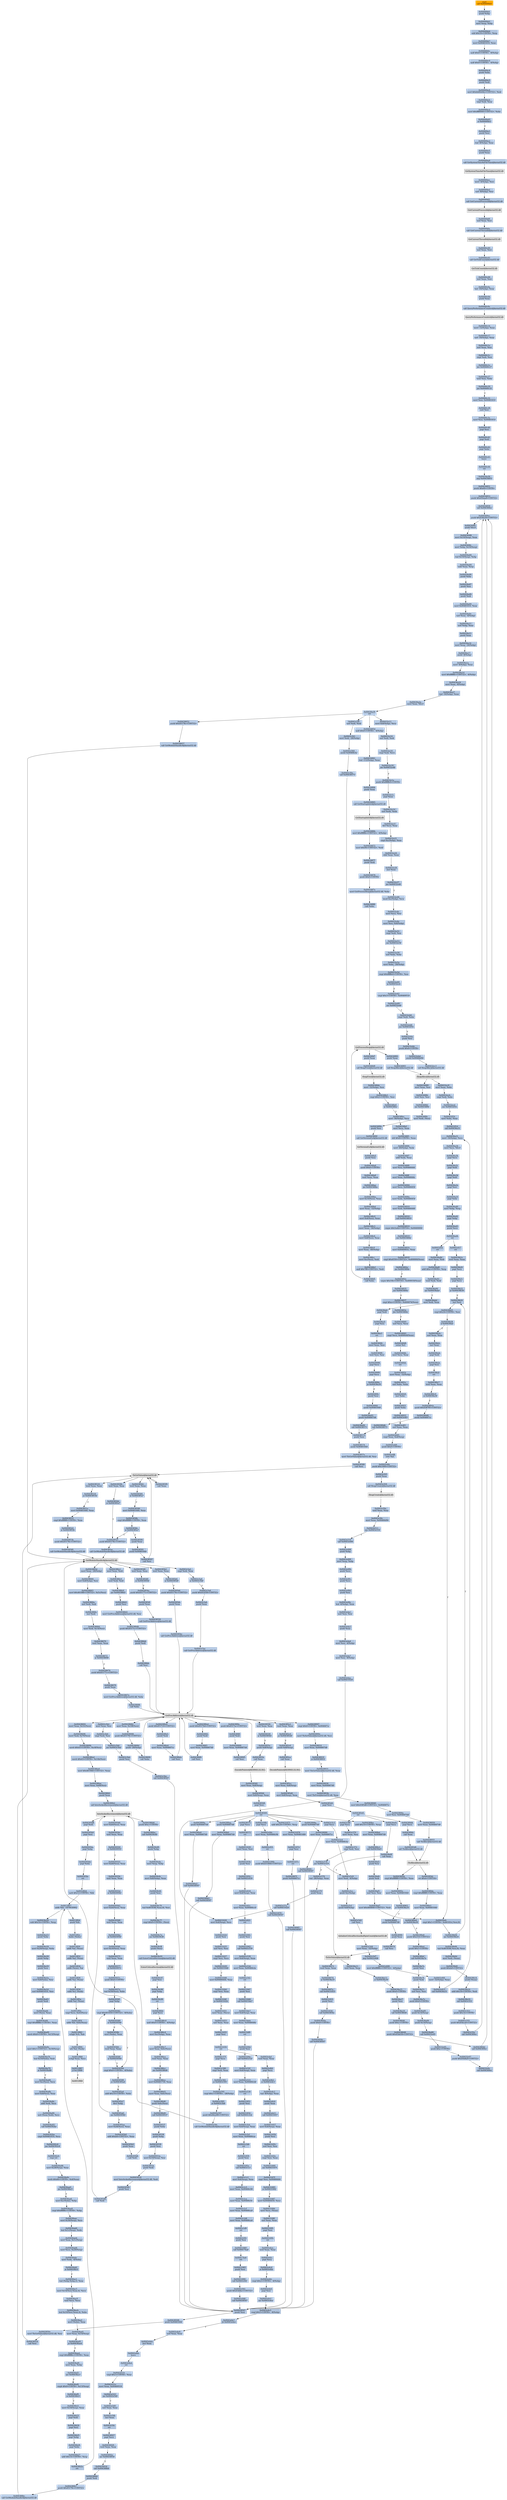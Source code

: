 digraph G {
node[shape=rectangle,style=filled,fillcolor=lightsteelblue,color=lightsteelblue]
bgcolor="transparent"
a0x00434a31call_0x00440bb1[label="start\ncall 0x00440bb1",color="lightgrey",fillcolor="orange"];
a0x00440bb1pushl_ebp[label="0x00440bb1\npushl %ebp"];
a0x00440bb2movl_esp_ebp[label="0x00440bb2\nmovl %esp, %ebp"];
a0x00440bb4subl_0x10UINT8_esp[label="0x00440bb4\nsubl $0x10<UINT8>, %esp"];
a0x00440bb7movl_0x00461610_eax[label="0x00440bb7\nmovl 0x00461610, %eax"];
a0x00440bbcandl_0x0UINT8__8ebp_[label="0x00440bbc\nandl $0x0<UINT8>, -8(%ebp)"];
a0x00440bc0andl_0x0UINT8__4ebp_[label="0x00440bc0\nandl $0x0<UINT8>, -4(%ebp)"];
a0x00440bc4pushl_ebx[label="0x00440bc4\npushl %ebx"];
a0x00440bc5pushl_edi[label="0x00440bc5\npushl %edi"];
a0x00440bc6movl_0xbb40e64eUINT32_edi[label="0x00440bc6\nmovl $0xbb40e64e<UINT32>, %edi"];
a0x00440bcbcmpl_edi_eax[label="0x00440bcb\ncmpl %edi, %eax"];
a0x00440bcdmovl_0xffff0000UINT32_ebx[label="0x00440bcd\nmovl $0xffff0000<UINT32>, %ebx"];
a0x00440bd2je_0x00440be1[label="0x00440bd2\nje 0x00440be1"];
a0x00440be1pushl_esi[label="0x00440be1\npushl %esi"];
a0x00440be2leal__8ebp__eax[label="0x00440be2\nleal -8(%ebp), %eax"];
a0x00440be5pushl_eax[label="0x00440be5\npushl %eax"];
a0x00440be6call_GetSystemTimeAsFileTime_kernel32_dll[label="0x00440be6\ncall GetSystemTimeAsFileTime@kernel32.dll"];
GetSystemTimeAsFileTime_kernel32_dll[label="GetSystemTimeAsFileTime@kernel32.dll",color="lightgrey",fillcolor="lightgrey"];
a0x00440becmovl__4ebp__esi[label="0x00440bec\nmovl -4(%ebp), %esi"];
a0x00440befxorl__8ebp__esi[label="0x00440bef\nxorl -8(%ebp), %esi"];
a0x00440bf2call_GetCurrentProcessId_kernel32_dll[label="0x00440bf2\ncall GetCurrentProcessId@kernel32.dll"];
GetCurrentProcessId_kernel32_dll[label="GetCurrentProcessId@kernel32.dll",color="lightgrey",fillcolor="lightgrey"];
a0x00440bf8xorl_eax_esi[label="0x00440bf8\nxorl %eax, %esi"];
a0x00440bfacall_GetCurrentThreadId_kernel32_dll[label="0x00440bfa\ncall GetCurrentThreadId@kernel32.dll"];
GetCurrentThreadId_kernel32_dll[label="GetCurrentThreadId@kernel32.dll",color="lightgrey",fillcolor="lightgrey"];
a0x00440c00xorl_eax_esi[label="0x00440c00\nxorl %eax, %esi"];
a0x00440c02call_GetTickCount_kernel32_dll[label="0x00440c02\ncall GetTickCount@kernel32.dll"];
GetTickCount_kernel32_dll[label="GetTickCount@kernel32.dll",color="lightgrey",fillcolor="lightgrey"];
a0x00440c08xorl_eax_esi[label="0x00440c08\nxorl %eax, %esi"];
a0x00440c0aleal__16ebp__eax[label="0x00440c0a\nleal -16(%ebp), %eax"];
a0x00440c0dpushl_eax[label="0x00440c0d\npushl %eax"];
a0x00440c0ecall_QueryPerformanceCounter_kernel32_dll[label="0x00440c0e\ncall QueryPerformanceCounter@kernel32.dll"];
QueryPerformanceCounter_kernel32_dll[label="QueryPerformanceCounter@kernel32.dll",color="lightgrey",fillcolor="lightgrey"];
a0x00440c14movl__12ebp__eax[label="0x00440c14\nmovl -12(%ebp), %eax"];
a0x00440c17xorl__16ebp__eax[label="0x00440c17\nxorl -16(%ebp), %eax"];
a0x00440c1axorl_eax_esi[label="0x00440c1a\nxorl %eax, %esi"];
a0x00440c1ccmpl_edi_esi[label="0x00440c1c\ncmpl %edi, %esi"];
a0x00440c1ejne_0x00440c27[label="0x00440c1e\njne 0x00440c27"];
a0x00440c27testl_esi_ebx[label="0x00440c27\ntestl %esi, %ebx"];
a0x00440c29jne_0x00440c32[label="0x00440c29\njne 0x00440c32"];
a0x00440c32movl_esi_0x00461610[label="0x00440c32\nmovl %esi, 0x00461610"];
a0x00440c38notl_esi[label="0x00440c38\nnotl %esi"];
a0x00440c3amovl_esi_0x00461614[label="0x00440c3a\nmovl %esi, 0x00461614"];
a0x00440c40popl_esi[label="0x00440c40\npopl %esi"];
a0x00440c41popl_edi[label="0x00440c41\npopl %edi"];
a0x00440c42popl_ebx[label="0x00440c42\npopl %ebx"];
a0x00440c43leave_[label="0x00440c43\nleave "];
a0x00440c44ret[label="0x00440c44\nret"];
a0x00434a36jmp_0x00434851[label="0x00434a36\njmp 0x00434851"];
a0x00434851pushl_0x60UINT8[label="0x00434851\npushl $0x60<UINT8>"];
a0x00434853pushl_0x45baa8UINT32[label="0x00434853\npushl $0x45baa8<UINT32>"];
a0x00434858call_0x004369ec[label="0x00434858\ncall 0x004369ec"];
a0x004369ecpushl_0x436a50UINT32[label="0x004369ec\npushl $0x436a50<UINT32>"];
a0x004369f1pushl_fs_0[label="0x004369f1\npushl %fs:0"];
a0x004369f8movl_0x10esp__eax[label="0x004369f8\nmovl 0x10(%esp), %eax"];
a0x004369fcmovl_ebp_0x10esp_[label="0x004369fc\nmovl %ebp, 0x10(%esp)"];
a0x00436a00leal_0x10esp__ebp[label="0x00436a00\nleal 0x10(%esp), %ebp"];
a0x00436a04subl_eax_esp[label="0x00436a04\nsubl %eax, %esp"];
a0x00436a06pushl_ebx[label="0x00436a06\npushl %ebx"];
a0x00436a07pushl_esi[label="0x00436a07\npushl %esi"];
a0x00436a08pushl_edi[label="0x00436a08\npushl %edi"];
a0x00436a09movl_0x00461610_eax[label="0x00436a09\nmovl 0x00461610, %eax"];
a0x00436a0exorl_eax__4ebp_[label="0x00436a0e\nxorl %eax, -4(%ebp)"];
a0x00436a11xorl_ebp_eax[label="0x00436a11\nxorl %ebp, %eax"];
a0x00436a13pushl_eax[label="0x00436a13\npushl %eax"];
a0x00436a14movl_esp__24ebp_[label="0x00436a14\nmovl %esp, -24(%ebp)"];
a0x00436a17pushl__8ebp_[label="0x00436a17\npushl -8(%ebp)"];
a0x00436a1amovl__4ebp__eax[label="0x00436a1a\nmovl -4(%ebp), %eax"];
a0x00436a1dmovl_0xfffffffeUINT32__4ebp_[label="0x00436a1d\nmovl $0xfffffffe<UINT32>, -4(%ebp)"];
a0x00436a24movl_eax__8ebp_[label="0x00436a24\nmovl %eax, -8(%ebp)"];
a0x00436a27leal__16ebp__eax[label="0x00436a27\nleal -16(%ebp), %eax"];
a0x00436a2amovl_eax_fs_0[label="0x00436a2a\nmovl %eax, %fs:0"];
a0x00436a30ret[label="0x00436a30\nret"];
a0x0043485dandl_0x0UINT8__4ebp_[label="0x0043485d\nandl $0x0<UINT8>, -4(%ebp)"];
a0x00434861leal__112ebp__eax[label="0x00434861\nleal -112(%ebp), %eax"];
a0x00434864pushl_eax[label="0x00434864\npushl %eax"];
a0x00434865call_GetStartupInfoA_kernel32_dll[label="0x00434865\ncall GetStartupInfoA@kernel32.dll"];
GetStartupInfoA_kernel32_dll[label="GetStartupInfoA@kernel32.dll",color="lightgrey",fillcolor="lightgrey"];
a0x0043486bmovl_0xfffffffeUINT32__4ebp_[label="0x0043486b\nmovl $0xfffffffe<UINT32>, -4(%ebp)"];
a0x00434872movl_0x94UINT32_edi[label="0x00434872\nmovl $0x94<UINT32>, %edi"];
a0x00434877pushl_edi[label="0x00434877\npushl %edi"];
a0x00434878pushl_0x0UINT8[label="0x00434878\npushl $0x0<UINT8>"];
a0x0043487amovl_GetProcessHeap_kernel32_dll_ebx[label="0x0043487a\nmovl GetProcessHeap@kernel32.dll, %ebx"];
a0x00434880call_ebx[label="0x00434880\ncall %ebx"];
GetProcessHeap_kernel32_dll[label="GetProcessHeap@kernel32.dll",color="lightgrey",fillcolor="lightgrey"];
a0x00434882pushl_eax[label="0x00434882\npushl %eax"];
a0x00434883call_HeapAlloc_kernel32_dll[label="0x00434883\ncall HeapAlloc@kernel32.dll"];
HeapAlloc_kernel32_dll[label="HeapAlloc@kernel32.dll",color="lightgrey",fillcolor="lightgrey"];
a0x00434889movl_eax_esi[label="0x00434889\nmovl %eax, %esi"];
a0x0043488btestl_esi_esi[label="0x0043488b\ntestl %esi, %esi"];
a0x0043488djne_0x0043489c[label="0x0043488d\njne 0x0043489c"];
a0x0043489cmovl_edi_esi_[label="0x0043489c\nmovl %edi, (%esi)"];
a0x0043489epushl_esi[label="0x0043489e\npushl %esi"];
a0x0043489fcall_GetVersionExA_kernel32_dll[label="0x0043489f\ncall GetVersionExA@kernel32.dll"];
GetVersionExA_kernel32_dll[label="GetVersionExA@kernel32.dll",color="lightgrey",fillcolor="lightgrey"];
a0x004348a5pushl_esi[label="0x004348a5\npushl %esi"];
a0x004348a6pushl_0x0UINT8[label="0x004348a6\npushl $0x0<UINT8>"];
a0x004348a8testl_eax_eax[label="0x004348a8\ntestl %eax, %eax"];
a0x004348aajne_0x004348ba[label="0x004348aa\njne 0x004348ba"];
a0x004348bamovl_0x10esi__eax[label="0x004348ba\nmovl 0x10(%esi), %eax"];
a0x004348bdmovl_eax__32ebp_[label="0x004348bd\nmovl %eax, -32(%ebp)"];
a0x004348c0movl_0x4esi__eax[label="0x004348c0\nmovl 0x4(%esi), %eax"];
a0x004348c3movl_eax__36ebp_[label="0x004348c3\nmovl %eax, -36(%ebp)"];
a0x004348c6movl_0x8esi__eax[label="0x004348c6\nmovl 0x8(%esi), %eax"];
a0x004348c9movl_eax__40ebp_[label="0x004348c9\nmovl %eax, -40(%ebp)"];
a0x004348ccmovl_0xcesi__edi[label="0x004348cc\nmovl 0xc(%esi), %edi"];
a0x004348cfandl_0x7fffUINT32_edi[label="0x004348cf\nandl $0x7fff<UINT32>, %edi"];
a0x004348d5call_ebx[label="0x004348d5\ncall %ebx"];
a0x004348d7pushl_eax[label="0x004348d7\npushl %eax"];
a0x004348d8call_HeapFree_kernel32_dll[label="0x004348d8\ncall HeapFree@kernel32.dll"];
HeapFree_kernel32_dll[label="HeapFree@kernel32.dll",color="lightgrey",fillcolor="lightgrey"];
a0x004348demovl__32ebp__esi[label="0x004348de\nmovl -32(%ebp), %esi"];
a0x004348e1cmpl_0x2UINT8_esi[label="0x004348e1\ncmpl $0x2<UINT8>, %esi"];
a0x004348e4je_0x004348ec[label="0x004348e4\nje 0x004348ec"];
a0x004348ecmovl__36ebp__ecx[label="0x004348ec\nmovl -36(%ebp), %ecx"];
a0x004348efmovl_ecx_eax[label="0x004348ef\nmovl %ecx, %eax"];
a0x004348f1shll_0x8UINT8_eax[label="0x004348f1\nshll $0x8<UINT8>, %eax"];
a0x004348f4movl__40ebp__edx[label="0x004348f4\nmovl -40(%ebp), %edx"];
a0x004348f7addl_edx_eax[label="0x004348f7\naddl %edx, %eax"];
a0x004348f9movl_esi_0x00466444[label="0x004348f9\nmovl %esi, 0x00466444"];
a0x004348ffmovl_eax_0x0046644c[label="0x004348ff\nmovl %eax, 0x0046644c"];
a0x00434904movl_ecx_0x00466450[label="0x00434904\nmovl %ecx, 0x00466450"];
a0x0043490amovl_edx_0x00466454[label="0x0043490a\nmovl %edx, 0x00466454"];
a0x00434910movl_edi_0x00466448[label="0x00434910\nmovl %edi, 0x00466448"];
a0x00434916call_0x00434810[label="0x00434916\ncall 0x00434810"];
a0x00434810cmpw_0x5a4dUINT16_0x00400000[label="0x00434810\ncmpw $0x5a4d<UINT16>, 0x00400000"];
a0x00434819jne_0x0043484e[label="0x00434819\njne 0x0043484e"];
a0x0043481bmovl_0x0040003c_eax[label="0x0043481b\nmovl 0x0040003c, %eax"];
a0x00434820cmpl_0x4550UINT32_0x400000eax_[label="0x00434820\ncmpl $0x4550<UINT32>, 0x400000(%eax)"];
a0x0043482ajne_0x0043484e[label="0x0043482a\njne 0x0043484e"];
a0x0043482ccmpw_0x10bUINT16_0x400018eax_[label="0x0043482c\ncmpw $0x10b<UINT16>, 0x400018(%eax)"];
a0x00434835jne_0x0043484e[label="0x00434835\njne 0x0043484e"];
a0x00434837cmpl_0xeUINT8_0x400074eax_[label="0x00434837\ncmpl $0xe<UINT8>, 0x400074(%eax)"];
a0x0043483ejbe_0x0043484e[label="0x0043483e\njbe 0x0043484e"];
a0x00434840xorl_ecx_ecx[label="0x00434840\nxorl %ecx, %ecx"];
a0x00434842cmpl_ecx_0x4000e8eax_[label="0x00434842\ncmpl %ecx, 0x4000e8(%eax)"];
a0x00434848setne_cl[label="0x00434848\nsetne %cl"];
a0x0043484bmovl_ecx_eax[label="0x0043484b\nmovl %ecx, %eax"];
a0x0043484dret[label="0x0043484d\nret"];
a0x0043491bmovl_eax__32ebp_[label="0x0043491b\nmovl %eax, -32(%ebp)"];
a0x0043491exorl_ebx_ebx[label="0x0043491e\nxorl %ebx, %ebx"];
a0x00434920incl_ebx[label="0x00434920\nincl %ebx"];
a0x00434921pushl_ebx[label="0x00434921\npushl %ebx"];
a0x00434922call_0x0043e4f3[label="0x00434922\ncall 0x0043e4f3"];
a0x0043e4f3xorl_eax_eax[label="0x0043e4f3\nxorl %eax, %eax"];
a0x0043e4f5cmpl_eax_0x4esp_[label="0x0043e4f5\ncmpl %eax, 0x4(%esp)"];
a0x0043e4f9pushl_0x0UINT8[label="0x0043e4f9\npushl $0x0<UINT8>"];
a0x0043e4fbsete_al[label="0x0043e4fb\nsete %al"];
a0x0043e4fepushl_0x1000UINT32[label="0x0043e4fe\npushl $0x1000<UINT32>"];
a0x0043e503pushl_eax[label="0x0043e503\npushl %eax"];
a0x0043e504call_HeapCreate_kernel32_dll[label="0x0043e504\ncall HeapCreate@kernel32.dll"];
HeapCreate_kernel32_dll[label="HeapCreate@kernel32.dll",color="lightgrey",fillcolor="lightgrey"];
a0x0043e50atestl_eax_eax[label="0x0043e50a\ntestl %eax, %eax"];
a0x0043e50cmovl_eax_0x00466d94[label="0x0043e50c\nmovl %eax, 0x00466d94"];
a0x0043e511jne_0x0043e516[label="0x0043e511\njne 0x0043e516"];
a0x0043e516call_0x0043e498[label="0x0043e516\ncall 0x0043e498"];
a0x0043e498pushl_ebp[label="0x0043e498\npushl %ebp"];
a0x0043e499movl_esp_ebp[label="0x0043e499\nmovl %esp, %ebp"];
a0x0043e49bpushl_ecx[label="0x0043e49b\npushl %ecx"];
a0x0043e49cpushl_ecx[label="0x0043e49c\npushl %ecx"];
a0x0043e49dpushl_esi[label="0x0043e49d\npushl %esi"];
a0x0043e49eleal__4ebp__eax[label="0x0043e49e\nleal -4(%ebp), %eax"];
a0x0043e4a1xorl_esi_esi[label="0x0043e4a1\nxorl %esi, %esi"];
a0x0043e4a3pushl_eax[label="0x0043e4a3\npushl %eax"];
a0x0043e4a4movl_esi__4ebp_[label="0x0043e4a4\nmovl %esi, -4(%ebp)"];
a0x0043e4a7movl_esi__8ebp_[label="0x0043e4a7\nmovl %esi, -8(%ebp)"];
a0x0043e4aacall_0x00431620[label="0x0043e4aa\ncall 0x00431620"];
a0x00431620movl_0x4esp__ecx[label="0x00431620\nmovl 0x4(%esp), %ecx"];
a0x00431624pushl_esi[label="0x00431624\npushl %esi"];
a0x00431625xorl_esi_esi[label="0x00431625\nxorl %esi, %esi"];
a0x00431627cmpl_esi_ecx[label="0x00431627\ncmpl %esi, %ecx"];
a0x00431629jne_0x00431648[label="0x00431629\njne 0x00431648"];
a0x00431648movl_0x00466444_eax[label="0x00431648\nmovl 0x00466444, %eax"];
a0x0043164dcmpl_esi_eax[label="0x0043164d\ncmpl %esi, %eax"];
a0x0043164fje_0x0043162b[label="0x0043164f\nje 0x0043162b"];
a0x00431651movl_eax_ecx_[label="0x00431651\nmovl %eax, (%ecx)"];
a0x00431653xorl_eax_eax[label="0x00431653\nxorl %eax, %eax"];
a0x00431655popl_esi[label="0x00431655\npopl %esi"];
a0x00431656ret[label="0x00431656\nret"];
a0x0043e4aftestl_eax_eax[label="0x0043e4af\ntestl %eax, %eax"];
a0x0043e4b1popl_ecx[label="0x0043e4b1\npopl %ecx"];
a0x0043e4b2je_0x0043e4c1[label="0x0043e4b2\nje 0x0043e4c1"];
a0x0043e4c1leal__8ebp__eax[label="0x0043e4c1\nleal -8(%ebp), %eax"];
a0x0043e4c4pushl_eax[label="0x0043e4c4\npushl %eax"];
a0x0043e4c5call_0x00431657[label="0x0043e4c5\ncall 0x00431657"];
a0x00431657movl_0x4esp__eax[label="0x00431657\nmovl 0x4(%esp), %eax"];
a0x0043165bpushl_esi[label="0x0043165b\npushl %esi"];
a0x0043165cxorl_esi_esi[label="0x0043165c\nxorl %esi, %esi"];
a0x0043165ecmpl_esi_eax[label="0x0043165e\ncmpl %esi, %eax"];
a0x00431660jne_0x0043167f[label="0x00431660\njne 0x0043167f"];
a0x0043167fcmpl_esi_0x00466444[label="0x0043167f\ncmpl %esi, 0x00466444"];
a0x00431685je_0x00431662[label="0x00431685\nje 0x00431662"];
a0x00431687movl_0x00466450_ecx[label="0x00431687\nmovl 0x00466450, %ecx"];
a0x0043168dmovl_ecx_eax_[label="0x0043168d\nmovl %ecx, (%eax)"];
a0x0043168fxorl_eax_eax[label="0x0043168f\nxorl %eax, %eax"];
a0x00431691popl_esi[label="0x00431691\npopl %esi"];
a0x00431692ret[label="0x00431692\nret"];
a0x0043e4catestl_eax_eax[label="0x0043e4ca\ntestl %eax, %eax"];
a0x0043e4ccpopl_ecx[label="0x0043e4cc\npopl %ecx"];
a0x0043e4cdje_0x0043e4dc[label="0x0043e4cd\nje 0x0043e4dc"];
a0x0043e4dccmpl_0x2UINT8__4ebp_[label="0x0043e4dc\ncmpl $0x2<UINT8>, -4(%ebp)"];
a0x0043e4e0popl_esi[label="0x0043e4e0\npopl %esi"];
a0x0043e4e1jne_0x0043e4ee[label="0x0043e4e1\njne 0x0043e4ee"];
a0x0043e4e3cmpl_0x5UINT8__8ebp_[label="0x0043e4e3\ncmpl $0x5<UINT8>, -8(%ebp)"];
a0x0043e4e7jb_0x0043e4ee[label="0x0043e4e7\njb 0x0043e4ee"];
a0x0043e4e9xorl_eax_eax[label="0x0043e4e9\nxorl %eax, %eax"];
a0x0043e4ebincl_eax[label="0x0043e4eb\nincl %eax"];
a0x0043e4ecleave_[label="0x0043e4ec\nleave "];
a0x0043e4edret[label="0x0043e4ed\nret"];
a0x0043e51bcmpl_0x3UINT8_eax[label="0x0043e51b\ncmpl $0x3<UINT8>, %eax"];
a0x0043e51emovl_eax_0x00469518[label="0x0043e51e\nmovl %eax, 0x00469518"];
a0x0043e523jne_0x0043e549[label="0x0043e523\njne 0x0043e549"];
a0x0043e549xorl_eax_eax[label="0x0043e549\nxorl %eax, %eax"];
a0x0043e54bincl_eax[label="0x0043e54b\nincl %eax"];
a0x0043e54cret[label="0x0043e54c\nret"];
a0x00434927popl_ecx[label="0x00434927\npopl %ecx"];
a0x00434928testl_eax_eax[label="0x00434928\ntestl %eax, %eax"];
a0x0043492ajne_0x00434934[label="0x0043492a\njne 0x00434934"];
a0x00434934call_0x004388b6[label="0x00434934\ncall 0x004388b6"];
a0x004388b6pushl_edi[label="0x004388b6\npushl %edi"];
a0x004388b7pushl_0x45178cUINT32[label="0x004388b7\npushl $0x45178c<UINT32>"];
a0x004388bccall_GetModuleHandleA_kernel32_dll[label="0x004388bc\ncall GetModuleHandleA@kernel32.dll"];
GetModuleHandleA_kernel32_dll[label="GetModuleHandleA@kernel32.dll",color="lightgrey",fillcolor="lightgrey"];
a0x004388c2movl_eax_edi[label="0x004388c2\nmovl %eax, %edi"];
a0x004388c4testl_edi_edi[label="0x004388c4\ntestl %edi, %edi"];
a0x004388c6jne_0x004388d1[label="0x004388c6\njne 0x004388d1"];
a0x004388d1pushl_esi[label="0x004388d1\npushl %esi"];
a0x004388d2movl_GetProcAddress_kernel32_dll_esi[label="0x004388d2\nmovl GetProcAddress@kernel32.dll, %esi"];
a0x004388d8pushl_0x4517ccUINT32[label="0x004388d8\npushl $0x4517cc<UINT32>"];
a0x004388ddpushl_edi[label="0x004388dd\npushl %edi"];
a0x004388decall_esi[label="0x004388de\ncall %esi"];
GetProcAddress_kernel32_dll[label="GetProcAddress@kernel32.dll",color="lightgrey",fillcolor="lightgrey"];
a0x004388e0pushl_0x4517c0UINT32[label="0x004388e0\npushl $0x4517c0<UINT32>"];
a0x004388e5pushl_edi[label="0x004388e5\npushl %edi"];
a0x004388e6movl_eax_0x004667cc[label="0x004388e6\nmovl %eax, 0x004667cc"];
a0x004388ebcall_esi[label="0x004388eb\ncall %esi"];
a0x004388edpushl_0x4517b4UINT32[label="0x004388ed\npushl $0x4517b4<UINT32>"];
a0x004388f2pushl_edi[label="0x004388f2\npushl %edi"];
a0x004388f3movl_eax_0x004667d0[label="0x004388f3\nmovl %eax, 0x004667d0"];
a0x004388f8call_esi[label="0x004388f8\ncall %esi"];
a0x004388fapushl_0x4517acUINT32[label="0x004388fa\npushl $0x4517ac<UINT32>"];
a0x004388ffpushl_edi[label="0x004388ff\npushl %edi"];
a0x00438900movl_eax_0x004667d4[label="0x00438900\nmovl %eax, 0x004667d4"];
a0x00438905call_esi[label="0x00438905\ncall %esi"];
a0x00438907cmpl_0x0UINT8_0x004667cc[label="0x00438907\ncmpl $0x0<UINT8>, 0x004667cc"];
a0x0043890emovl_TlsSetValue_kernel32_dll_esi[label="0x0043890e\nmovl TlsSetValue@kernel32.dll, %esi"];
a0x00438914movl_eax_0x004667d8[label="0x00438914\nmovl %eax, 0x004667d8"];
a0x00438919je_0x00438931[label="0x00438919\nje 0x00438931"];
a0x00438931movl_TlsGetValue_kernel32_dll_eax[label="0x00438931\nmovl TlsGetValue@kernel32.dll, %eax"];
a0x00438936movl_eax_0x004667d0[label="0x00438936\nmovl %eax, 0x004667d0"];
a0x0043893bmovl_TlsFree_kernel32_dll_eax[label="0x0043893b\nmovl TlsFree@kernel32.dll, %eax"];
a0x00438940movl_0x4385d6UINT32_0x004667cc[label="0x00438940\nmovl $0x4385d6<UINT32>, 0x004667cc"];
a0x0043894amovl_esi_0x004667d4[label="0x0043894a\nmovl %esi, 0x004667d4"];
a0x00438950movl_eax_0x004667d8[label="0x00438950\nmovl %eax, 0x004667d8"];
a0x00438955call_TlsAlloc_kernel32_dll[label="0x00438955\ncall TlsAlloc@kernel32.dll"];
TlsAlloc_kernel32_dll[label="TlsAlloc@kernel32.dll",color="lightgrey",fillcolor="lightgrey"];
a0x0043895bcmpl_0xffffffffUINT8_eax[label="0x0043895b\ncmpl $0xffffffff<UINT8>, %eax"];
a0x0043895emovl_eax_0x00461644[label="0x0043895e\nmovl %eax, 0x00461644"];
a0x00438963je_0x00438a35[label="0x00438963\nje 0x00438a35"];
a0x00438969pushl_0x004667d0[label="0x00438969\npushl 0x004667d0"];
a0x0043896fpushl_eax[label="0x0043896f\npushl %eax"];
a0x00438970call_esi[label="0x00438970\ncall %esi"];
TlsSetValue_kernel32_dll[label="TlsSetValue@kernel32.dll",color="lightgrey",fillcolor="lightgrey"];
a0x00438972testl_eax_eax[label="0x00438972\ntestl %eax, %eax"];
a0x00438974je_0x00438a35[label="0x00438974\nje 0x00438a35"];
a0x0043897acall_0x00431833[label="0x0043897a\ncall 0x00431833"];
a0x00431833pushl_esi[label="0x00431833\npushl %esi"];
a0x00431834call_0x0043856a[label="0x00431834\ncall 0x0043856a"];
a0x0043856apushl_0x0UINT8[label="0x0043856a\npushl $0x0<UINT8>"];
a0x0043856ccall_0x00438507[label="0x0043856c\ncall 0x00438507"];
a0x00438507pushl_esi[label="0x00438507\npushl %esi"];
a0x00438508pushl_0x00461644[label="0x00438508\npushl 0x00461644"];
a0x0043850emovl_TlsGetValue_kernel32_dll_esi[label="0x0043850e\nmovl TlsGetValue@kernel32.dll, %esi"];
a0x00438514call_esi[label="0x00438514\ncall %esi"];
TlsGetValue_kernel32_dll[label="TlsGetValue@kernel32.dll",color="lightgrey",fillcolor="lightgrey"];
a0x00438516testl_eax_eax[label="0x00438516\ntestl %eax, %eax"];
a0x00438518je_0x0043853b[label="0x00438518\nje 0x0043853b"];
a0x0043851amovl_0x00461640_eax[label="0x0043851a\nmovl 0x00461640, %eax"];
a0x0043851fcmpl_0xffffffffUINT8_eax[label="0x0043851f\ncmpl $0xffffffff<UINT8>, %eax"];
a0x00438522je_0x0043853b[label="0x00438522\nje 0x0043853b"];
a0x0043853bpushl_0x45178cUINT32[label="0x0043853b\npushl $0x45178c<UINT32>"];
a0x00438540call_GetModuleHandleA_kernel32_dll[label="0x00438540\ncall GetModuleHandleA@kernel32.dll"];
a0x00438546testl_eax_eax[label="0x00438546\ntestl %eax, %eax"];
a0x00438548je_0x00438564[label="0x00438548\nje 0x00438564"];
a0x0043854apushl_0x45177cUINT32[label="0x0043854a\npushl $0x45177c<UINT32>"];
a0x0043854fpushl_eax[label="0x0043854f\npushl %eax"];
a0x00438550call_GetProcAddress_kernel32_dll[label="0x00438550\ncall GetProcAddress@kernel32.dll"];
a0x00438556testl_eax_eax[label="0x00438556\ntestl %eax, %eax"];
a0x00438558je_0x00438564[label="0x00438558\nje 0x00438564"];
a0x0043855apushl_0x8esp_[label="0x0043855a\npushl 0x8(%esp)"];
a0x0043855ecall_eax[label="0x0043855e\ncall %eax"];
EncodePointer_KERNEL32_DLL[label="EncodePointer@KERNEL32.DLL",color="lightgrey",fillcolor="lightgrey"];
a0x00438560movl_eax_0x8esp_[label="0x00438560\nmovl %eax, 0x8(%esp)"];
a0x00438564movl_0x8esp__eax[label="0x00438564\nmovl 0x8(%esp), %eax"];
a0x00438568popl_esi[label="0x00438568\npopl %esi"];
a0x00438569ret[label="0x00438569\nret"];
a0x00438571popl_ecx[label="0x00438571\npopl %ecx"];
a0x00438572ret[label="0x00438572\nret"];
a0x00431839movl_eax_esi[label="0x00431839\nmovl %eax, %esi"];
a0x0043183bpushl_esi[label="0x0043183b\npushl %esi"];
a0x0043183ccall_0x0043c618[label="0x0043183c\ncall 0x0043c618"];
a0x0043c618movl_0x4esp__eax[label="0x0043c618\nmovl 0x4(%esp), %eax"];
a0x0043c61cmovl_eax_0x00466cc0[label="0x0043c61c\nmovl %eax, 0x00466cc0"];
a0x0043c621ret[label="0x0043c621\nret"];
a0x00431841pushl_esi[label="0x00431841\npushl %esi"];
a0x00431842call_0x0043c539[label="0x00431842\ncall 0x0043c539"];
a0x0043c539movl_0x4esp__eax[label="0x0043c539\nmovl 0x4(%esp), %eax"];
a0x0043c53dmovl_eax_0x00466cbc[label="0x0043c53d\nmovl %eax, 0x00466cbc"];
a0x0043c542ret[label="0x0043c542\nret"];
a0x00431847pushl_esi[label="0x00431847\npushl %esi"];
a0x00431848call_0x00433de7[label="0x00431848\ncall 0x00433de7"];
a0x00433de7movl_0x4esp__eax[label="0x00433de7\nmovl 0x4(%esp), %eax"];
a0x00433debmovl_eax_0x0046648c[label="0x00433deb\nmovl %eax, 0x0046648c"];
a0x00433df0ret[label="0x00433df0\nret"];
a0x0043184dpushl_esi[label="0x0043184d\npushl %esi"];
a0x0043184ecall_0x0043c52f[label="0x0043184e\ncall 0x0043c52f"];
a0x0043c52fmovl_0x4esp__eax[label="0x0043c52f\nmovl 0x4(%esp), %eax"];
a0x0043c533movl_eax_0x00466cb8[label="0x0043c533\nmovl %eax, 0x00466cb8"];
a0x0043c538ret[label="0x0043c538\nret"];
a0x00431853pushl_esi[label="0x00431853\npushl %esi"];
a0x00431854call_0x0043c3cb[label="0x00431854\ncall 0x0043c3cb"];
a0x0043c3cbmovl_0x4esp__eax[label="0x0043c3cb\nmovl 0x4(%esp), %eax"];
a0x0043c3cfmovl_eax_0x00466cac[label="0x0043c3cf\nmovl %eax, 0x00466cac"];
a0x0043c3d4ret[label="0x0043c3d4\nret"];
a0x00431859pushl_esi[label="0x00431859\npushl %esi"];
a0x0043185acall_0x0043c1c1[label="0x0043185a\ncall 0x0043c1c1"];
a0x0043c1c1movl_0x4esp__eax[label="0x0043c1c1\nmovl 0x4(%esp), %eax"];
a0x0043c1c5movl_eax_0x00466c98[label="0x0043c1c5\nmovl %eax, 0x00466c98"];
a0x0043c1camovl_eax_0x00466c9c[label="0x0043c1ca\nmovl %eax, 0x00466c9c"];
a0x0043c1cfmovl_eax_0x00466ca0[label="0x0043c1cf\nmovl %eax, 0x00466ca0"];
a0x0043c1d4movl_eax_0x00466ca4[label="0x0043c1d4\nmovl %eax, 0x00466ca4"];
a0x0043c1d9ret[label="0x0043c1d9\nret"];
a0x0043185fpushl_esi[label="0x0043185f\npushl %esi"];
a0x00431860call_0x00417ba6[label="0x00431860\ncall 0x00417ba6"];
a0x00417ba6ret[label="0x00417ba6\nret"];
a0x00431865pushl_esi[label="0x00431865\npushl %esi"];
a0x00431866call_0x0043c041[label="0x00431866\ncall 0x0043c041"];
a0x0043c041pushl_0x43bfbeUINT32[label="0x0043c041\npushl $0x43bfbe<UINT32>"];
a0x0043c046call_0x00438507[label="0x0043c046\ncall 0x00438507"];
a0x0043c04bpopl_ecx[label="0x0043c04b\npopl %ecx"];
a0x0043c04cmovl_eax_0x00466c94[label="0x0043c04c\nmovl %eax, 0x00466c94"];
a0x0043c051ret[label="0x0043c051\nret"];
a0x0043186bpushl_0x431804UINT32[label="0x0043186b\npushl $0x431804<UINT32>"];
a0x00431870call_0x00438507[label="0x00431870\ncall 0x00438507"];
a0x00431875addl_0x24UINT8_esp[label="0x00431875\naddl $0x24<UINT8>, %esp"];
a0x00431878movl_eax_0x00461480[label="0x00431878\nmovl %eax, 0x00461480"];
a0x0043187dpopl_esi[label="0x0043187d\npopl %esi"];
a0x0043187eret[label="0x0043187e\nret"];
a0x0043897fpushl_0x004667cc[label="0x0043897f\npushl 0x004667cc"];
a0x00438985call_0x00438507[label="0x00438985\ncall 0x00438507"];
a0x0043898apushl_0x004667d0[label="0x0043898a\npushl 0x004667d0"];
a0x00438990movl_eax_0x004667cc[label="0x00438990\nmovl %eax, 0x004667cc"];
a0x00438995call_0x00438507[label="0x00438995\ncall 0x00438507"];
a0x0043899apushl_0x004667d4[label="0x0043899a\npushl 0x004667d4"];
a0x004389a0movl_eax_0x004667d0[label="0x004389a0\nmovl %eax, 0x004667d0"];
a0x004389a5call_0x00438507[label="0x004389a5\ncall 0x00438507"];
a0x004389aapushl_0x004667d8[label="0x004389aa\npushl 0x004667d8"];
a0x004389b0movl_eax_0x004667d4[label="0x004389b0\nmovl %eax, 0x004667d4"];
a0x004389b5call_0x00438507[label="0x004389b5\ncall 0x00438507"];
a0x004389baaddl_0x10UINT8_esp[label="0x004389ba\naddl $0x10<UINT8>, %esp"];
a0x004389bdmovl_eax_0x004667d8[label="0x004389bd\nmovl %eax, 0x004667d8"];
a0x004389c2call_0x00439af3[label="0x004389c2\ncall 0x00439af3"];
a0x00439af3pushl_esi[label="0x00439af3\npushl %esi"];
a0x00439af4pushl_edi[label="0x00439af4\npushl %edi"];
a0x00439af5xorl_esi_esi[label="0x00439af5\nxorl %esi, %esi"];
a0x00439af7movl_0x466808UINT32_edi[label="0x00439af7\nmovl $0x466808<UINT32>, %edi"];
a0x00439afccmpl_0x1UINT8_0x46183cesi8_[label="0x00439afc\ncmpl $0x1<UINT8>, 0x46183c(,%esi,8)"];
a0x00439b04jne_0x00439b24[label="0x00439b04\njne 0x00439b24"];
a0x00439b06leal_0x461838esi8__eax[label="0x00439b06\nleal 0x461838(,%esi,8), %eax"];
a0x00439b0dmovl_edi_eax_[label="0x00439b0d\nmovl %edi, (%eax)"];
a0x00439b0fpushl_0xfa0UINT32[label="0x00439b0f\npushl $0xfa0<UINT32>"];
a0x00439b14pushl_eax_[label="0x00439b14\npushl (%eax)"];
a0x00439b16addl_0x18UINT8_edi[label="0x00439b16\naddl $0x18<UINT8>, %edi"];
a0x00439b19call_0x0043c553[label="0x00439b19\ncall 0x0043c553"];
a0x0043c553pushl_0x14UINT8[label="0x0043c553\npushl $0x14<UINT8>"];
a0x0043c555pushl_0x45bca0UINT32[label="0x0043c555\npushl $0x45bca0<UINT32>"];
a0x0043c55acall_0x004369ec[label="0x0043c55a\ncall 0x004369ec"];
a0x0043c55fxorl_edi_edi[label="0x0043c55f\nxorl %edi, %edi"];
a0x0043c561movl_edi__28ebp_[label="0x0043c561\nmovl %edi, -28(%ebp)"];
a0x0043c564pushl_0x00466cbc[label="0x0043c564\npushl 0x00466cbc"];
a0x0043c56acall_0x00438573[label="0x0043c56a\ncall 0x00438573"];
a0x00438573pushl_esi[label="0x00438573\npushl %esi"];
a0x00438574pushl_0x00461644[label="0x00438574\npushl 0x00461644"];
a0x0043857amovl_TlsGetValue_kernel32_dll_esi[label="0x0043857a\nmovl TlsGetValue@kernel32.dll, %esi"];
a0x00438580call_esi[label="0x00438580\ncall %esi"];
a0x00438582testl_eax_eax[label="0x00438582\ntestl %eax, %eax"];
a0x00438584je_0x004385a7[label="0x00438584\nje 0x004385a7"];
a0x00438586movl_0x00461640_eax[label="0x00438586\nmovl 0x00461640, %eax"];
a0x0043858bcmpl_0xffffffffUINT8_eax[label="0x0043858b\ncmpl $0xffffffff<UINT8>, %eax"];
a0x0043858eje_0x004385a7[label="0x0043858e\nje 0x004385a7"];
a0x004385a7pushl_0x45178cUINT32[label="0x004385a7\npushl $0x45178c<UINT32>"];
a0x004385accall_GetModuleHandleA_kernel32_dll[label="0x004385ac\ncall GetModuleHandleA@kernel32.dll"];
a0x004385b2testl_eax_eax[label="0x004385b2\ntestl %eax, %eax"];
a0x004385b4je_0x004385d0[label="0x004385b4\nje 0x004385d0"];
a0x004385b6pushl_0x45179cUINT32[label="0x004385b6\npushl $0x45179c<UINT32>"];
a0x004385bbpushl_eax[label="0x004385bb\npushl %eax"];
a0x004385bccall_GetProcAddress_kernel32_dll[label="0x004385bc\ncall GetProcAddress@kernel32.dll"];
a0x004385c2testl_eax_eax[label="0x004385c2\ntestl %eax, %eax"];
a0x004385c4je_0x004385d0[label="0x004385c4\nje 0x004385d0"];
a0x004385c6pushl_0x8esp_[label="0x004385c6\npushl 0x8(%esp)"];
a0x004385cacall_eax[label="0x004385ca\ncall %eax"];
DecodePointer_KERNEL32_DLL[label="DecodePointer@KERNEL32.DLL",color="lightgrey",fillcolor="lightgrey"];
a0x004385ccmovl_eax_0x8esp_[label="0x004385cc\nmovl %eax, 0x8(%esp)"];
a0x004385d0movl_0x8esp__eax[label="0x004385d0\nmovl 0x8(%esp), %eax"];
a0x004385d4popl_esi[label="0x004385d4\npopl %esi"];
a0x004385d5ret[label="0x004385d5\nret"];
a0x0043c56fpopl_ecx[label="0x0043c56f\npopl %ecx"];
a0x0043c570movl_eax_esi[label="0x0043c570\nmovl %eax, %esi"];
a0x0043c572cmpl_edi_esi[label="0x0043c572\ncmpl %edi, %esi"];
a0x0043c574jne_0x0043c5c9[label="0x0043c574\njne 0x0043c5c9"];
a0x0043c576leal__28ebp__eax[label="0x0043c576\nleal -28(%ebp), %eax"];
a0x0043c579pushl_eax[label="0x0043c579\npushl %eax"];
a0x0043c57acall_0x00431620[label="0x0043c57a\ncall 0x00431620"];
a0x0043c57fpopl_ecx[label="0x0043c57f\npopl %ecx"];
a0x0043c580cmpl_edi_eax[label="0x0043c580\ncmpl %edi, %eax"];
a0x0043c582je_0x0043c591[label="0x0043c582\nje 0x0043c591"];
a0x0043c591cmpl_0x1UINT8__28ebp_[label="0x0043c591\ncmpl $0x1<UINT8>, -28(%ebp)"];
a0x0043c595je_0x0043c5b8[label="0x0043c595\nje 0x0043c5b8"];
a0x0043c597pushl_0x44ea98UINT32[label="0x0043c597\npushl $0x44ea98<UINT32>"];
a0x0043c59ccall_GetModuleHandleA_kernel32_dll[label="0x0043c59c\ncall GetModuleHandleA@kernel32.dll"];
a0x0043c5a2cmpl_edi_eax[label="0x0043c5a2\ncmpl %edi, %eax"];
a0x0043c5a4je_0x0043c5b8[label="0x0043c5a4\nje 0x0043c5b8"];
a0x0043c5a6pushl_0x452f38UINT32[label="0x0043c5a6\npushl $0x452f38<UINT32>"];
a0x0043c5abpushl_eax[label="0x0043c5ab\npushl %eax"];
a0x0043c5accall_GetProcAddress_kernel32_dll[label="0x0043c5ac\ncall GetProcAddress@kernel32.dll"];
a0x0043c5b2movl_eax_esi[label="0x0043c5b2\nmovl %eax, %esi"];
a0x0043c5b4cmpl_edi_esi[label="0x0043c5b4\ncmpl %edi, %esi"];
a0x0043c5b6jne_0x0043c5bd[label="0x0043c5b6\njne 0x0043c5bd"];
a0x0043c5bdpushl_esi[label="0x0043c5bd\npushl %esi"];
a0x0043c5becall_0x00438507[label="0x0043c5be\ncall 0x00438507"];
a0x0043c5c3popl_ecx[label="0x0043c5c3\npopl %ecx"];
a0x0043c5c4movl_eax_0x00466cbc[label="0x0043c5c4\nmovl %eax, 0x00466cbc"];
a0x0043c5c9movl_edi__4ebp_[label="0x0043c5c9\nmovl %edi, -4(%ebp)"];
a0x0043c5ccpushl_0xcebp_[label="0x0043c5cc\npushl 0xc(%ebp)"];
a0x0043c5cfpushl_0x8ebp_[label="0x0043c5cf\npushl 0x8(%ebp)"];
a0x0043c5d2call_esi[label="0x0043c5d2\ncall %esi"];
InitializeCriticalSectionAndSpinCount_kernel32_dll[label="InitializeCriticalSectionAndSpinCount@kernel32.dll",color="lightgrey",fillcolor="lightgrey"];
a0x0043c5d4movl_eax__32ebp_[label="0x0043c5d4\nmovl %eax, -32(%ebp)"];
a0x0043c5d7jmp_0x0043c608[label="0x0043c5d7\njmp 0x0043c608"];
a0x0043c608movl_0xfffffffeUINT32__4ebp_[label="0x0043c608\nmovl $0xfffffffe<UINT32>, -4(%ebp)"];
a0x0043c60fmovl__32ebp__eax[label="0x0043c60f\nmovl -32(%ebp), %eax"];
a0x0043c612call_0x00436a31[label="0x0043c612\ncall 0x00436a31"];
a0x00436a31movl__16ebp__ecx[label="0x00436a31\nmovl -16(%ebp), %ecx"];
a0x00436a34movl_ecx_fs_0[label="0x00436a34\nmovl %ecx, %fs:0"];
a0x00436a3bpopl_ecx[label="0x00436a3b\npopl %ecx"];
a0x00436a3cpopl_edi[label="0x00436a3c\npopl %edi"];
a0x00436a3dpopl_edi[label="0x00436a3d\npopl %edi"];
a0x00436a3epopl_esi[label="0x00436a3e\npopl %esi"];
a0x00436a3fpopl_ebx[label="0x00436a3f\npopl %ebx"];
a0x00436a40movl_ebp_esp[label="0x00436a40\nmovl %ebp, %esp"];
a0x00436a42popl_ebp[label="0x00436a42\npopl %ebp"];
a0x00436a43pushl_ecx[label="0x00436a43\npushl %ecx"];
a0x00436a44ret[label="0x00436a44\nret"];
a0x0043c617ret[label="0x0043c617\nret"];
a0x00439b1etestl_eax_eax[label="0x00439b1e\ntestl %eax, %eax"];
a0x00439b20popl_ecx[label="0x00439b20\npopl %ecx"];
a0x00439b21popl_ecx[label="0x00439b21\npopl %ecx"];
a0x00439b22je_0x00439b30[label="0x00439b22\nje 0x00439b30"];
a0x00439b24incl_esi[label="0x00439b24\nincl %esi"];
a0x00439b25cmpl_0x24UINT8_esi[label="0x00439b25\ncmpl $0x24<UINT8>, %esi"];
a0x00439b28jl_0x00439afc[label="0x00439b28\njl 0x00439afc"];
a0x00439b2axorl_eax_eax[label="0x00439b2a\nxorl %eax, %eax"];
a0x00439b2cincl_eax[label="0x00439b2c\nincl %eax"];
a0x00439b2dpopl_edi[label="0x00439b2d\npopl %edi"];
a0x00439b2epopl_esi[label="0x00439b2e\npopl %esi"];
a0x00439b2fret[label="0x00439b2f\nret"];
a0x004389c7testl_eax_eax[label="0x004389c7\ntestl %eax, %eax"];
a0x004389c9je_0x00438a30[label="0x004389c9\nje 0x00438a30"];
a0x004389cbpushl_0x438795UINT32[label="0x004389cb\npushl $0x438795<UINT32>"];
a0x004389d0pushl_0x004667cc[label="0x004389d0\npushl 0x004667cc"];
a0x004389d6call_0x00438573[label="0x004389d6\ncall 0x00438573"];
a0x004389dbpopl_ecx[label="0x004389db\npopl %ecx"];
a0x004389dccall_eax[label="0x004389dc\ncall %eax"];
a0x004385d6call_TlsAlloc_kernel32_dll[label="0x004385d6\ncall TlsAlloc@kernel32.dll"];
a0x004385dcret_0x4UINT16[label="0x004385dc\nret $0x4<UINT16>"];
a0x004389decmpl_0xffffffffUINT8_eax[label="0x004389de\ncmpl $0xffffffff<UINT8>, %eax"];
a0x004389e1movl_eax_0x00461640[label="0x004389e1\nmovl %eax, 0x00461640"];
a0x004389e6je_0x00438a30[label="0x004389e6\nje 0x00438a30"];
a0x004389e8pushl_0x214UINT32[label="0x004389e8\npushl $0x214<UINT32>"];
a0x004389edpushl_0x1UINT8[label="0x004389ed\npushl $0x1<UINT8>"];
a0x004389efcall_0x00438a7a[label="0x004389ef\ncall 0x00438a7a"];
a0x00438a7apushl_esi[label="0x00438a7a\npushl %esi"];
a0x00438a7bpushl_edi[label="0x00438a7b\npushl %edi"];
a0x00438a7cxorl_esi_esi[label="0x00438a7c\nxorl %esi, %esi"];
a0x00438a7epushl_0x0UINT8[label="0x00438a7e\npushl $0x0<UINT8>"];
a0x00438a80pushl_0x14esp_[label="0x00438a80\npushl 0x14(%esp)"];
a0x00438a84pushl_0x14esp_[label="0x00438a84\npushl 0x14(%esp)"];
a0x00438a88call_0x00432e05[label="0x00438a88\ncall 0x00432e05"];
a0x00432e05pushl_0xcUINT8[label="0x00432e05\npushl $0xc<UINT8>"];
a0x00432e07pushl_0x45b8a0UINT32[label="0x00432e07\npushl $0x45b8a0<UINT32>"];
a0x00432e0ccall_0x004369ec[label="0x00432e0c\ncall 0x004369ec"];
a0x00432e11movl_0x8ebp__ecx[label="0x00432e11\nmovl 0x8(%ebp), %ecx"];
a0x00432e14xorl_edi_edi[label="0x00432e14\nxorl %edi, %edi"];
a0x00432e16cmpl_edi_ecx[label="0x00432e16\ncmpl %edi, %ecx"];
a0x00432e18jbe_0x00432e48[label="0x00432e18\njbe 0x00432e48"];
a0x00432e1apushl_0xffffffe0UINT8[label="0x00432e1a\npushl $0xffffffe0<UINT8>"];
a0x00432e1cpopl_eax[label="0x00432e1c\npopl %eax"];
a0x00432e1dxorl_edx_edx[label="0x00432e1d\nxorl %edx, %edx"];
a0x00432e1fdivl_ecx_eax[label="0x00432e1f\ndivl %ecx, %eax"];
a0x00432e21cmpl_0xcebp__eax[label="0x00432e21\ncmpl 0xc(%ebp), %eax"];
a0x00432e24sbbl_eax_eax[label="0x00432e24\nsbbl %eax, %eax"];
a0x00432e26incl_eax[label="0x00432e26\nincl %eax"];
a0x00432e27jne_0x00432e48[label="0x00432e27\njne 0x00432e48"];
a0x00432e48imull_0xcebp__ecx[label="0x00432e48\nimull 0xc(%ebp), %ecx"];
a0x00432e4cmovl_ecx_esi[label="0x00432e4c\nmovl %ecx, %esi"];
a0x00432e4emovl_esi_0x8ebp_[label="0x00432e4e\nmovl %esi, 0x8(%ebp)"];
a0x00432e51cmpl_edi_esi[label="0x00432e51\ncmpl %edi, %esi"];
a0x00432e53jne_0x00432e58[label="0x00432e53\njne 0x00432e58"];
a0x00432e58xorl_ebx_ebx[label="0x00432e58\nxorl %ebx, %ebx"];
a0x00432e5amovl_ebx__28ebp_[label="0x00432e5a\nmovl %ebx, -28(%ebp)"];
a0x00432e5dcmpl_0xffffffe0UINT8_esi[label="0x00432e5d\ncmpl $0xffffffe0<UINT8>, %esi"];
a0x00432e60ja_0x00432ecb[label="0x00432e60\nja 0x00432ecb"];
a0x00432e62cmpl_0x3UINT8_0x00469518[label="0x00432e62\ncmpl $0x3<UINT8>, 0x00469518"];
a0x00432e69jne_0x00432eb6[label="0x00432e69\njne 0x00432eb6"];
a0x00432eb6cmpl_edi_ebx[label="0x00432eb6\ncmpl %edi, %ebx"];
a0x00432eb8jne_0x00432f1b[label="0x00432eb8\njne 0x00432f1b"];
a0x00432ebapushl_esi[label="0x00432eba\npushl %esi"];
a0x00432ebbpushl_0x8UINT8[label="0x00432ebb\npushl $0x8<UINT8>"];
a0x00432ebdpushl_0x00466d94[label="0x00432ebd\npushl 0x00466d94"];
a0x00432ec3call_HeapAlloc_kernel32_dll[label="0x00432ec3\ncall HeapAlloc@kernel32.dll"];
a0x00432ec9movl_eax_ebx[label="0x00432ec9\nmovl %eax, %ebx"];
a0x00432ecbcmpl_edi_ebx[label="0x00432ecb\ncmpl %edi, %ebx"];
a0x00432ecdjne_0x00432f1b[label="0x00432ecd\njne 0x00432f1b"];
a0x00432f1bmovl_ebx_eax[label="0x00432f1b\nmovl %ebx, %eax"];
a0x00432f1dcall_0x00436a31[label="0x00432f1d\ncall 0x00436a31"];
a0x00432f22ret[label="0x00432f22\nret"];
a0x00438a8dmovl_eax_edi[label="0x00438a8d\nmovl %eax, %edi"];
a0x00438a8faddl_0xcUINT8_esp[label="0x00438a8f\naddl $0xc<UINT8>, %esp"];
a0x00438a92testl_edi_edi[label="0x00438a92\ntestl %edi, %edi"];
a0x00438a94jne_0x00438abd[label="0x00438a94\njne 0x00438abd"];
a0x00438abdmovl_edi_eax[label="0x00438abd\nmovl %edi, %eax"];
a0x00438abfpopl_edi[label="0x00438abf\npopl %edi"];
a0x00438ac0popl_esi[label="0x00438ac0\npopl %esi"];
a0x00438ac1ret[label="0x00438ac1\nret"];
a0x004389f4movl_eax_esi[label="0x004389f4\nmovl %eax, %esi"];
a0x004389f6testl_esi_esi[label="0x004389f6\ntestl %esi, %esi"];
a0x004389f8popl_ecx[label="0x004389f8\npopl %ecx"];
a0x004389f9popl_ecx[label="0x004389f9\npopl %ecx"];
a0x004389faje_0x00438a30[label="0x004389fa\nje 0x00438a30"];
a0x004389fcpushl_esi[label="0x004389fc\npushl %esi"];
a0x004389fdpushl_0x00461640[label="0x004389fd\npushl 0x00461640"];
a0x00438a03pushl_0x004667d4[label="0x00438a03\npushl 0x004667d4"];
a0x00438a09call_0x00438573[label="0x00438a09\ncall 0x00438573"];
a0x00438590pushl_eax[label="0x00438590\npushl %eax"];
a0x00438591pushl_0x00461644[label="0x00438591\npushl 0x00461644"];
a0x00438597call_esi[label="0x00438597\ncall %esi"];
a0x00438599call_eax[label="0x00438599\ncall %eax"];
a0x0043859btestl_eax_eax[label="0x0043859b\ntestl %eax, %eax"];
a0x0043859dje_0x004385a7[label="0x0043859d\nje 0x004385a7"];
a0x00438a0epopl_ecx[label="0x00438a0e\npopl %ecx"];
a0x00438a0fcall_eax[label="0x00438a0f\ncall %eax"];
a0x00438a11testl_eax_eax[label="0x00438a11\ntestl %eax, %eax"];
a0x00438a13je_0x00438a30[label="0x00438a13\nje 0x00438a30"];
a0x00438a15pushl_0x0UINT8[label="0x00438a15\npushl $0x0<UINT8>"];
a0x00438a17pushl_esi[label="0x00438a17\npushl %esi"];
a0x00438a18call_0x00438646[label="0x00438a18\ncall 0x00438646"];
a0x00438646pushl_0xcUINT8[label="0x00438646\npushl $0xc<UINT8>"];
a0x00438648pushl_0x45bb58UINT32[label="0x00438648\npushl $0x45bb58<UINT32>"];
a0x0043864dcall_0x004369ec[label="0x0043864d\ncall 0x004369ec"];
a0x00438652pushl_0x45178cUINT32[label="0x00438652\npushl $0x45178c<UINT32>"];
a0x00438657call_GetModuleHandleA_kernel32_dll[label="0x00438657\ncall GetModuleHandleA@kernel32.dll"];
a0x0043865dmovl_eax__28ebp_[label="0x0043865d\nmovl %eax, -28(%ebp)"];
a0x00438660movl_0x8ebp__esi[label="0x00438660\nmovl 0x8(%ebp), %esi"];
a0x00438663movl_0x461f88UINT32_0x5cesi_[label="0x00438663\nmovl $0x461f88<UINT32>, 0x5c(%esi)"];
a0x0043866axorl_edi_edi[label="0x0043866a\nxorl %edi, %edi"];
a0x0043866cincl_edi[label="0x0043866c\nincl %edi"];
a0x0043866dmovl_edi_0x14esi_[label="0x0043866d\nmovl %edi, 0x14(%esi)"];
a0x00438670testl_eax_eax[label="0x00438670\ntestl %eax, %eax"];
a0x00438672je_0x00438698[label="0x00438672\nje 0x00438698"];
a0x00438674pushl_0x45177cUINT32[label="0x00438674\npushl $0x45177c<UINT32>"];
a0x00438679pushl_eax[label="0x00438679\npushl %eax"];
a0x0043867amovl_GetProcAddress_kernel32_dll_ebx[label="0x0043867a\nmovl GetProcAddress@kernel32.dll, %ebx"];
a0x00438680call_ebx[label="0x00438680\ncall %ebx"];
a0x00438682movl_eax_0x1f8esi_[label="0x00438682\nmovl %eax, 0x1f8(%esi)"];
a0x00438688pushl_0x45179cUINT32[label="0x00438688\npushl $0x45179c<UINT32>"];
a0x0043868dpushl__28ebp_[label="0x0043868d\npushl -28(%ebp)"];
a0x00438690call_ebx[label="0x00438690\ncall %ebx"];
a0x00438692movl_eax_0x1fcesi_[label="0x00438692\nmovl %eax, 0x1fc(%esi)"];
a0x00438698movl_edi_0x70esi_[label="0x00438698\nmovl %edi, 0x70(%esi)"];
a0x0043869bmovb_0x43UINT8_0xc8esi_[label="0x0043869b\nmovb $0x43<UINT8>, 0xc8(%esi)"];
a0x004386a2movb_0x43UINT8_0x14besi_[label="0x004386a2\nmovb $0x43<UINT8>, 0x14b(%esi)"];
a0x004386a9movl_0x461968UINT32_eax[label="0x004386a9\nmovl $0x461968<UINT32>, %eax"];
a0x004386aemovl_eax_0x68esi_[label="0x004386ae\nmovl %eax, 0x68(%esi)"];
a0x004386b1pushl_eax[label="0x004386b1\npushl %eax"];
a0x004386b2call_InterlockedIncrement_kernel32_dll[label="0x004386b2\ncall InterlockedIncrement@kernel32.dll"];
InterlockedIncrement_kernel32_dll[label="InterlockedIncrement@kernel32.dll",color="lightgrey",fillcolor="lightgrey"];
a0x004386b8pushl_0xcUINT8[label="0x004386b8\npushl $0xc<UINT8>"];
a0x004386bacall_0x00439c69[label="0x004386ba\ncall 0x00439c69"];
a0x00439c69pushl_ebp[label="0x00439c69\npushl %ebp"];
a0x00439c6amovl_esp_ebp[label="0x00439c6a\nmovl %esp, %ebp"];
a0x00439c6cmovl_0x8ebp__eax[label="0x00439c6c\nmovl 0x8(%ebp), %eax"];
a0x00439c6fpushl_esi[label="0x00439c6f\npushl %esi"];
a0x00439c70leal_0x461838eax8__esi[label="0x00439c70\nleal 0x461838(,%eax,8), %esi"];
a0x00439c77cmpl_0x0UINT8_esi_[label="0x00439c77\ncmpl $0x0<UINT8>, (%esi)"];
a0x00439c7ajne_0x00439c8f[label="0x00439c7a\njne 0x00439c8f"];
a0x00439c8fpushl_esi_[label="0x00439c8f\npushl (%esi)"];
a0x00439c91call_EnterCriticalSection_kernel32_dll[label="0x00439c91\ncall EnterCriticalSection@kernel32.dll"];
EnterCriticalSection_kernel32_dll[label="EnterCriticalSection@kernel32.dll",color="lightgrey",fillcolor="lightgrey"];
a0x00439c97popl_esi[label="0x00439c97\npopl %esi"];
a0x00439c98popl_ebp[label="0x00439c98\npopl %ebp"];
a0x00439c99ret[label="0x00439c99\nret"];
a0x004386bfpopl_ecx[label="0x004386bf\npopl %ecx"];
a0x004386c0andl_0x0UINT8__4ebp_[label="0x004386c0\nandl $0x0<UINT8>, -4(%ebp)"];
a0x004386c4movl_0xcebp__eax[label="0x004386c4\nmovl 0xc(%ebp), %eax"];
a0x004386c7movl_eax_0x6cesi_[label="0x004386c7\nmovl %eax, 0x6c(%esi)"];
a0x004386catestl_eax_eax[label="0x004386ca\ntestl %eax, %eax"];
a0x004386ccjne_0x004386d6[label="0x004386cc\njne 0x004386d6"];
a0x004386cemovl_0x00461730_eax[label="0x004386ce\nmovl 0x00461730, %eax"];
a0x004386d3movl_eax_0x6cesi_[label="0x004386d3\nmovl %eax, 0x6c(%esi)"];
a0x004386d6pushl_0x6cesi_[label="0x004386d6\npushl 0x6c(%esi)"];
a0x004386d9call_0x00430537[label="0x004386d9\ncall 0x00430537"];
a0x00430537pushl_ebx[label="0x00430537\npushl %ebx"];
a0x00430538pushl_ebp[label="0x00430538\npushl %ebp"];
a0x00430539pushl_esi[label="0x00430539\npushl %esi"];
a0x0043053amovl_0x10esp__esi[label="0x0043053a\nmovl 0x10(%esp), %esi"];
a0x0043053epushl_edi[label="0x0043053e\npushl %edi"];
a0x0043053fmovl_InterlockedIncrement_kernel32_dll_edi[label="0x0043053f\nmovl InterlockedIncrement@kernel32.dll, %edi"];
a0x00430545pushl_esi[label="0x00430545\npushl %esi"];
a0x00430546call_edi[label="0x00430546\ncall %edi"];
a0x00430548movl_0xb0esi__eax[label="0x00430548\nmovl 0xb0(%esi), %eax"];
a0x0043054etestl_eax_eax[label="0x0043054e\ntestl %eax, %eax"];
a0x00430550je_0x00430555[label="0x00430550\nje 0x00430555"];
a0x00430555movl_0xb8esi__eax[label="0x00430555\nmovl 0xb8(%esi), %eax"];
a0x0043055btestl_eax_eax[label="0x0043055b\ntestl %eax, %eax"];
a0x0043055dje_0x00430562[label="0x0043055d\nje 0x00430562"];
a0x00430562movl_0xb4esi__eax[label="0x00430562\nmovl 0xb4(%esi), %eax"];
a0x00430568testl_eax_eax[label="0x00430568\ntestl %eax, %eax"];
a0x0043056aje_0x0043056f[label="0x0043056a\nje 0x0043056f"];
a0x0043056fmovl_0xc0esi__eax[label="0x0043056f\nmovl 0xc0(%esi), %eax"];
a0x00430575testl_eax_eax[label="0x00430575\ntestl %eax, %eax"];
a0x00430577je_0x0043057c[label="0x00430577\nje 0x0043057c"];
a0x0043057cpushl_0x6UINT8[label="0x0043057c\npushl $0x6<UINT8>"];
a0x0043057eleal_0x50esi__ebx[label="0x0043057e\nleal 0x50(%esi), %ebx"];
a0x00430581popl_ebp[label="0x00430581\npopl %ebp"];
a0x00430582cmpl_0x461650UINT32__8ebx_[label="0x00430582\ncmpl $0x461650<UINT32>, -8(%ebx)"];
a0x00430589je_0x00430594[label="0x00430589\nje 0x00430594"];
a0x0043058bmovl_ebx__eax[label="0x0043058b\nmovl (%ebx), %eax"];
a0x0043058dtestl_eax_eax[label="0x0043058d\ntestl %eax, %eax"];
a0x0043058fje_0x00430594[label="0x0043058f\nje 0x00430594"];
a0x00430594cmpl_0x0UINT8__4ebx_[label="0x00430594\ncmpl $0x0<UINT8>, -4(%ebx)"];
a0x00430598je_0x004305a4[label="0x00430598\nje 0x004305a4"];
a0x004305a4addl_0x10UINT8_ebx[label="0x004305a4\naddl $0x10<UINT8>, %ebx"];
a0x004305a7decl_ebp[label="0x004305a7\ndecl %ebp"];
a0x004305a8jne_0x00430582[label="0x004305a8\njne 0x00430582"];
a0x004305aamovl_0xd4esi__eax[label="0x004305aa\nmovl 0xd4(%esi), %eax"];
a0x004305b0addl_0xb4UINT32_eax[label="0x004305b0\naddl $0xb4<UINT32>, %eax"];
a0x004305b5pushl_eax[label="0x004305b5\npushl %eax"];
a0x004305b6call_edi[label="0x004305b6\ncall %edi"];
a0x004305b8popl_edi[label="0x004305b8\npopl %edi"];
a0x004305b9popl_esi[label="0x004305b9\npopl %esi"];
a0x004305bapopl_ebp[label="0x004305ba\npopl %ebp"];
a0x004305bbpopl_ebx[label="0x004305bb\npopl %ebx"];
a0x004305bcret[label="0x004305bc\nret"];
a0x0012ff24sarb_0x12UINT8_bh[label="0x0012ff24\nsarb $0x12<UINT8>, %bh"];
a0x0012ff27addb_bl__1879030902[label="0x0012ff27\naddb %bl, -1879030902"];
a0x00436a50subl_0x14UINT8_esp[label="0x00436a50\nsubl $0x14<UINT8>, %esp"];
a0x00436a53pushl_ebx[label="0x00436a53\npushl %ebx"];
a0x00436a54movl_0x20esp__ebx[label="0x00436a54\nmovl 0x20(%esp), %ebx"];
a0x00436a58pushl_ebp[label="0x00436a58\npushl %ebp"];
a0x00436a59pushl_esi[label="0x00436a59\npushl %esi"];
a0x00436a5amovl_0x8ebx__esi[label="0x00436a5a\nmovl 0x8(%ebx), %esi"];
a0x00436a5dxorl_0x00461610_esi[label="0x00436a5d\nxorl 0x00461610, %esi"];
a0x00436a63pushl_edi[label="0x00436a63\npushl %edi"];
a0x00436a64movl_esi__eax[label="0x00436a64\nmovl (%esi), %eax"];
a0x00436a66cmpl_0xfffffffeUINT8_eax[label="0x00436a66\ncmpl $0xfffffffe<UINT8>, %eax"];
a0x00436a69movb_0x0UINT8_0x13esp_[label="0x00436a69\nmovb $0x0<UINT8>, 0x13(%esp)"];
a0x00436a6emovl_0x1UINT32_0x18esp_[label="0x00436a6e\nmovl $0x1<UINT32>, 0x18(%esp)"];
a0x00436a76leal_0x10ebx__edi[label="0x00436a76\nleal 0x10(%ebx), %edi"];
a0x00436a79je_0x00436a88[label="0x00436a79\nje 0x00436a88"];
a0x00436a88movl_0xcesi__ecx[label="0x00436a88\nmovl 0xc(%esi), %ecx"];
a0x00436a8bmovl_0x8esi__eax[label="0x00436a8b\nmovl 0x8(%esi), %eax"];
a0x00436a8eaddl_edi_ecx[label="0x00436a8e\naddl %edi, %ecx"];
a0x00436a90xorl_eaxedi__ecx[label="0x00436a90\nxorl (%eax,%edi), %ecx"];
a0x00436a93call_0x004302be[label="0x00436a93\ncall 0x004302be"];
a0x004302becmpl_0x00461610_ecx[label="0x004302be\ncmpl 0x00461610, %ecx"];
a0x004302c4jne_0x004302c8[label="0x004302c4\njne 0x004302c8"];
a0x004302c6repz_ret[label="0x004302c6\nrepz ret"];
a0x00436a98movl_0x28esp__eax[label="0x00436a98\nmovl 0x28(%esp), %eax"];
a0x00436a9ctestb_0x66UINT8_0x4eax_[label="0x00436a9c\ntestb $0x66<UINT8>, 0x4(%eax)"];
a0x00436aa0jne_0x00436bc5[label="0x00436aa0\njne 0x00436bc5"];
a0x00436aa6movl_0xcebx__ebp[label="0x00436aa6\nmovl 0xc(%ebx), %ebp"];
a0x00436aa9cmpl_0xfffffffeUINT8_ebp[label="0x00436aa9\ncmpl $0xfffffffe<UINT8>, %ebp"];
a0x00436aacmovl_0x30esp__ecx[label="0x00436aac\nmovl 0x30(%esp), %ecx"];
a0x00436ab0leal_0x1cesp__edx[label="0x00436ab0\nleal 0x1c(%esp), %edx"];
a0x00436ab4movl_eax_0x1cesp_[label="0x00436ab4\nmovl %eax, 0x1c(%esp)"];
a0x00436ab8movl_ecx_0x20esp_[label="0x00436ab8\nmovl %ecx, 0x20(%esp)"];
a0x00436abcmovl_edx__4ebx_[label="0x00436abc\nmovl %edx, -4(%ebx)"];
a0x00436abfje_0x00436b1f[label="0x00436abf\nje 0x00436b1f"];
a0x00436ac1leal_ebpebp2__eax[label="0x00436ac1\nleal (%ebp,%ebp,2), %eax"];
a0x00436ac5movl_0x14esieax4__ecx[label="0x00436ac5\nmovl 0x14(%esi,%eax,4), %ecx"];
a0x00436ac9testl_ecx_ecx[label="0x00436ac9\ntestl %ecx, %ecx"];
a0x00436acbleal_0x10esieax4__ebx[label="0x00436acb\nleal 0x10(%esi,%eax,4), %ebx"];
a0x00436acfmovl_ebx__eax[label="0x00436acf\nmovl (%ebx), %eax"];
a0x00436ad1movl_eax_0x14esp_[label="0x00436ad1\nmovl %eax, 0x14(%esp)"];
a0x00436ad5je_0x00436aed[label="0x00436ad5\nje 0x00436aed"];
a0x00436aedcmpl_0xfffffffeUINT8_eax[label="0x00436aed\ncmpl $0xfffffffe<UINT8>, %eax"];
a0x00436af0movl_eax_ebp[label="0x00436af0\nmovl %eax, %ebp"];
a0x00436af2jne_0x00436ac1[label="0x00436af2\njne 0x00436ac1"];
a0x00436af4cmpb_0x0UINT8_0x13esp_[label="0x00436af4\ncmpb $0x0<UINT8>, 0x13(%esp)"];
a0x00436af9je_0x00436b1f[label="0x00436af9\nje 0x00436b1f"];
a0x00436b1fmovl_0x18esp__eax[label="0x00436b1f\nmovl 0x18(%esp), %eax"];
a0x00436b23popl_edi[label="0x00436b23\npopl %edi"];
a0x00436b24popl_esi[label="0x00436b24\npopl %esi"];
a0x00436b25popl_ebp[label="0x00436b25\npopl %ebp"];
a0x00436b26popl_ebx[label="0x00436b26\npopl %ebx"];
a0x00436b27addl_0x14UINT8_esp[label="0x00436b27\naddl $0x14<UINT8>, %esp"];
a0x00436b2aret[label="0x00436b2a\nret"];
a0x0012ff2dpushl_ds[label="0x0012ff2d\npushl %ds"];
a0x0012ff2efadds_ebx_[label="0x0012ff2e\nfadds (%ebx)"];
a0x0012ff30addb_al_eax_[label="0x0012ff30\naddb %al, (%eax)"];
a0x0012ff32addb_al_eax_[label="0x0012ff32\naddb %al, (%eax)"];
a0x0012ff34addb_eax__al[label="0x0012ff34\naddb (%eax), %al"];
a0x0012ff36addb_al_eax_[label="0x0012ff36\naddb %al, (%eax)"];
a0x0012ff38subb_cl_edx_[label="0x0012ff38\nsubb %cl, (%edx)"];
a0x0012ff3aaddb_al_eax_[label="0x0012ff3a\naddb %al, (%eax)"];
a0x0012ff3ccmpl_ecx_0x43ecx_[label="0x0012ff3c\ncmpl %ecx, 0x43(%ecx)"];
a0x0012ff3faddb_bl_0x6eeax_[label="0x0012ff3f\naddb %bl, 0x6e(%eax)"];
a0x0012ff42xchgb_ch_ah[label="0x0012ff42\nxchgb %ch, %ah"];
a0x0012ff44orb_al_edx_[label="0x0012ff44\norb %al, (%edx)"];
a0x0012ff46xchgl_eax_ecx[label="0x0012ff46\nxchgl %eax, %ecx"];
a0x0012ff47jl_0x12ff48[label="0x0012ff47\njl 0x12ff48"];
a0x0012ff48[label="0x0012ff48",color="lightgrey",fillcolor="lightgrey"];
a0x00434a31call_0x00440bb1 -> a0x00440bb1pushl_ebp [color="#000000"];
a0x00440bb1pushl_ebp -> a0x00440bb2movl_esp_ebp [color="#000000"];
a0x00440bb2movl_esp_ebp -> a0x00440bb4subl_0x10UINT8_esp [color="#000000"];
a0x00440bb4subl_0x10UINT8_esp -> a0x00440bb7movl_0x00461610_eax [color="#000000"];
a0x00440bb7movl_0x00461610_eax -> a0x00440bbcandl_0x0UINT8__8ebp_ [color="#000000"];
a0x00440bbcandl_0x0UINT8__8ebp_ -> a0x00440bc0andl_0x0UINT8__4ebp_ [color="#000000"];
a0x00440bc0andl_0x0UINT8__4ebp_ -> a0x00440bc4pushl_ebx [color="#000000"];
a0x00440bc4pushl_ebx -> a0x00440bc5pushl_edi [color="#000000"];
a0x00440bc5pushl_edi -> a0x00440bc6movl_0xbb40e64eUINT32_edi [color="#000000"];
a0x00440bc6movl_0xbb40e64eUINT32_edi -> a0x00440bcbcmpl_edi_eax [color="#000000"];
a0x00440bcbcmpl_edi_eax -> a0x00440bcdmovl_0xffff0000UINT32_ebx [color="#000000"];
a0x00440bcdmovl_0xffff0000UINT32_ebx -> a0x00440bd2je_0x00440be1 [color="#000000"];
a0x00440bd2je_0x00440be1 -> a0x00440be1pushl_esi [color="#000000",label="T"];
a0x00440be1pushl_esi -> a0x00440be2leal__8ebp__eax [color="#000000"];
a0x00440be2leal__8ebp__eax -> a0x00440be5pushl_eax [color="#000000"];
a0x00440be5pushl_eax -> a0x00440be6call_GetSystemTimeAsFileTime_kernel32_dll [color="#000000"];
a0x00440be6call_GetSystemTimeAsFileTime_kernel32_dll -> GetSystemTimeAsFileTime_kernel32_dll [color="#000000"];
GetSystemTimeAsFileTime_kernel32_dll -> a0x00440becmovl__4ebp__esi [color="#000000"];
a0x00440becmovl__4ebp__esi -> a0x00440befxorl__8ebp__esi [color="#000000"];
a0x00440befxorl__8ebp__esi -> a0x00440bf2call_GetCurrentProcessId_kernel32_dll [color="#000000"];
a0x00440bf2call_GetCurrentProcessId_kernel32_dll -> GetCurrentProcessId_kernel32_dll [color="#000000"];
GetCurrentProcessId_kernel32_dll -> a0x00440bf8xorl_eax_esi [color="#000000"];
a0x00440bf8xorl_eax_esi -> a0x00440bfacall_GetCurrentThreadId_kernel32_dll [color="#000000"];
a0x00440bfacall_GetCurrentThreadId_kernel32_dll -> GetCurrentThreadId_kernel32_dll [color="#000000"];
GetCurrentThreadId_kernel32_dll -> a0x00440c00xorl_eax_esi [color="#000000"];
a0x00440c00xorl_eax_esi -> a0x00440c02call_GetTickCount_kernel32_dll [color="#000000"];
a0x00440c02call_GetTickCount_kernel32_dll -> GetTickCount_kernel32_dll [color="#000000"];
GetTickCount_kernel32_dll -> a0x00440c08xorl_eax_esi [color="#000000"];
a0x00440c08xorl_eax_esi -> a0x00440c0aleal__16ebp__eax [color="#000000"];
a0x00440c0aleal__16ebp__eax -> a0x00440c0dpushl_eax [color="#000000"];
a0x00440c0dpushl_eax -> a0x00440c0ecall_QueryPerformanceCounter_kernel32_dll [color="#000000"];
a0x00440c0ecall_QueryPerformanceCounter_kernel32_dll -> QueryPerformanceCounter_kernel32_dll [color="#000000"];
QueryPerformanceCounter_kernel32_dll -> a0x00440c14movl__12ebp__eax [color="#000000"];
a0x00440c14movl__12ebp__eax -> a0x00440c17xorl__16ebp__eax [color="#000000"];
a0x00440c17xorl__16ebp__eax -> a0x00440c1axorl_eax_esi [color="#000000"];
a0x00440c1axorl_eax_esi -> a0x00440c1ccmpl_edi_esi [color="#000000"];
a0x00440c1ccmpl_edi_esi -> a0x00440c1ejne_0x00440c27 [color="#000000"];
a0x00440c1ejne_0x00440c27 -> a0x00440c27testl_esi_ebx [color="#000000",label="T"];
a0x00440c27testl_esi_ebx -> a0x00440c29jne_0x00440c32 [color="#000000"];
a0x00440c29jne_0x00440c32 -> a0x00440c32movl_esi_0x00461610 [color="#000000",label="T"];
a0x00440c32movl_esi_0x00461610 -> a0x00440c38notl_esi [color="#000000"];
a0x00440c38notl_esi -> a0x00440c3amovl_esi_0x00461614 [color="#000000"];
a0x00440c3amovl_esi_0x00461614 -> a0x00440c40popl_esi [color="#000000"];
a0x00440c40popl_esi -> a0x00440c41popl_edi [color="#000000"];
a0x00440c41popl_edi -> a0x00440c42popl_ebx [color="#000000"];
a0x00440c42popl_ebx -> a0x00440c43leave_ [color="#000000"];
a0x00440c43leave_ -> a0x00440c44ret [color="#000000"];
a0x00440c44ret -> a0x00434a36jmp_0x00434851 [color="#000000"];
a0x00434a36jmp_0x00434851 -> a0x00434851pushl_0x60UINT8 [color="#000000"];
a0x00434851pushl_0x60UINT8 -> a0x00434853pushl_0x45baa8UINT32 [color="#000000"];
a0x00434853pushl_0x45baa8UINT32 -> a0x00434858call_0x004369ec [color="#000000"];
a0x00434858call_0x004369ec -> a0x004369ecpushl_0x436a50UINT32 [color="#000000"];
a0x004369ecpushl_0x436a50UINT32 -> a0x004369f1pushl_fs_0 [color="#000000"];
a0x004369f1pushl_fs_0 -> a0x004369f8movl_0x10esp__eax [color="#000000"];
a0x004369f8movl_0x10esp__eax -> a0x004369fcmovl_ebp_0x10esp_ [color="#000000"];
a0x004369fcmovl_ebp_0x10esp_ -> a0x00436a00leal_0x10esp__ebp [color="#000000"];
a0x00436a00leal_0x10esp__ebp -> a0x00436a04subl_eax_esp [color="#000000"];
a0x00436a04subl_eax_esp -> a0x00436a06pushl_ebx [color="#000000"];
a0x00436a06pushl_ebx -> a0x00436a07pushl_esi [color="#000000"];
a0x00436a07pushl_esi -> a0x00436a08pushl_edi [color="#000000"];
a0x00436a08pushl_edi -> a0x00436a09movl_0x00461610_eax [color="#000000"];
a0x00436a09movl_0x00461610_eax -> a0x00436a0exorl_eax__4ebp_ [color="#000000"];
a0x00436a0exorl_eax__4ebp_ -> a0x00436a11xorl_ebp_eax [color="#000000"];
a0x00436a11xorl_ebp_eax -> a0x00436a13pushl_eax [color="#000000"];
a0x00436a13pushl_eax -> a0x00436a14movl_esp__24ebp_ [color="#000000"];
a0x00436a14movl_esp__24ebp_ -> a0x00436a17pushl__8ebp_ [color="#000000"];
a0x00436a17pushl__8ebp_ -> a0x00436a1amovl__4ebp__eax [color="#000000"];
a0x00436a1amovl__4ebp__eax -> a0x00436a1dmovl_0xfffffffeUINT32__4ebp_ [color="#000000"];
a0x00436a1dmovl_0xfffffffeUINT32__4ebp_ -> a0x00436a24movl_eax__8ebp_ [color="#000000"];
a0x00436a24movl_eax__8ebp_ -> a0x00436a27leal__16ebp__eax [color="#000000"];
a0x00436a27leal__16ebp__eax -> a0x00436a2amovl_eax_fs_0 [color="#000000"];
a0x00436a2amovl_eax_fs_0 -> a0x00436a30ret [color="#000000"];
a0x00436a30ret -> a0x0043485dandl_0x0UINT8__4ebp_ [color="#000000"];
a0x0043485dandl_0x0UINT8__4ebp_ -> a0x00434861leal__112ebp__eax [color="#000000"];
a0x00434861leal__112ebp__eax -> a0x00434864pushl_eax [color="#000000"];
a0x00434864pushl_eax -> a0x00434865call_GetStartupInfoA_kernel32_dll [color="#000000"];
a0x00434865call_GetStartupInfoA_kernel32_dll -> GetStartupInfoA_kernel32_dll [color="#000000"];
GetStartupInfoA_kernel32_dll -> a0x0043486bmovl_0xfffffffeUINT32__4ebp_ [color="#000000"];
a0x0043486bmovl_0xfffffffeUINT32__4ebp_ -> a0x00434872movl_0x94UINT32_edi [color="#000000"];
a0x00434872movl_0x94UINT32_edi -> a0x00434877pushl_edi [color="#000000"];
a0x00434877pushl_edi -> a0x00434878pushl_0x0UINT8 [color="#000000"];
a0x00434878pushl_0x0UINT8 -> a0x0043487amovl_GetProcessHeap_kernel32_dll_ebx [color="#000000"];
a0x0043487amovl_GetProcessHeap_kernel32_dll_ebx -> a0x00434880call_ebx [color="#000000"];
a0x00434880call_ebx -> GetProcessHeap_kernel32_dll [color="#000000"];
GetProcessHeap_kernel32_dll -> a0x00434882pushl_eax [color="#000000"];
a0x00434882pushl_eax -> a0x00434883call_HeapAlloc_kernel32_dll [color="#000000"];
a0x00434883call_HeapAlloc_kernel32_dll -> HeapAlloc_kernel32_dll [color="#000000"];
HeapAlloc_kernel32_dll -> a0x00434889movl_eax_esi [color="#000000"];
a0x00434889movl_eax_esi -> a0x0043488btestl_esi_esi [color="#000000"];
a0x0043488btestl_esi_esi -> a0x0043488djne_0x0043489c [color="#000000"];
a0x0043488djne_0x0043489c -> a0x0043489cmovl_edi_esi_ [color="#000000",label="T"];
a0x0043489cmovl_edi_esi_ -> a0x0043489epushl_esi [color="#000000"];
a0x0043489epushl_esi -> a0x0043489fcall_GetVersionExA_kernel32_dll [color="#000000"];
a0x0043489fcall_GetVersionExA_kernel32_dll -> GetVersionExA_kernel32_dll [color="#000000"];
GetVersionExA_kernel32_dll -> a0x004348a5pushl_esi [color="#000000"];
a0x004348a5pushl_esi -> a0x004348a6pushl_0x0UINT8 [color="#000000"];
a0x004348a6pushl_0x0UINT8 -> a0x004348a8testl_eax_eax [color="#000000"];
a0x004348a8testl_eax_eax -> a0x004348aajne_0x004348ba [color="#000000"];
a0x004348aajne_0x004348ba -> a0x004348bamovl_0x10esi__eax [color="#000000",label="T"];
a0x004348bamovl_0x10esi__eax -> a0x004348bdmovl_eax__32ebp_ [color="#000000"];
a0x004348bdmovl_eax__32ebp_ -> a0x004348c0movl_0x4esi__eax [color="#000000"];
a0x004348c0movl_0x4esi__eax -> a0x004348c3movl_eax__36ebp_ [color="#000000"];
a0x004348c3movl_eax__36ebp_ -> a0x004348c6movl_0x8esi__eax [color="#000000"];
a0x004348c6movl_0x8esi__eax -> a0x004348c9movl_eax__40ebp_ [color="#000000"];
a0x004348c9movl_eax__40ebp_ -> a0x004348ccmovl_0xcesi__edi [color="#000000"];
a0x004348ccmovl_0xcesi__edi -> a0x004348cfandl_0x7fffUINT32_edi [color="#000000"];
a0x004348cfandl_0x7fffUINT32_edi -> a0x004348d5call_ebx [color="#000000"];
a0x004348d5call_ebx -> GetProcessHeap_kernel32_dll [color="#000000"];
GetProcessHeap_kernel32_dll -> a0x004348d7pushl_eax [color="#000000"];
a0x004348d7pushl_eax -> a0x004348d8call_HeapFree_kernel32_dll [color="#000000"];
a0x004348d8call_HeapFree_kernel32_dll -> HeapFree_kernel32_dll [color="#000000"];
HeapFree_kernel32_dll -> a0x004348demovl__32ebp__esi [color="#000000"];
a0x004348demovl__32ebp__esi -> a0x004348e1cmpl_0x2UINT8_esi [color="#000000"];
a0x004348e1cmpl_0x2UINT8_esi -> a0x004348e4je_0x004348ec [color="#000000"];
a0x004348e4je_0x004348ec -> a0x004348ecmovl__36ebp__ecx [color="#000000",label="T"];
a0x004348ecmovl__36ebp__ecx -> a0x004348efmovl_ecx_eax [color="#000000"];
a0x004348efmovl_ecx_eax -> a0x004348f1shll_0x8UINT8_eax [color="#000000"];
a0x004348f1shll_0x8UINT8_eax -> a0x004348f4movl__40ebp__edx [color="#000000"];
a0x004348f4movl__40ebp__edx -> a0x004348f7addl_edx_eax [color="#000000"];
a0x004348f7addl_edx_eax -> a0x004348f9movl_esi_0x00466444 [color="#000000"];
a0x004348f9movl_esi_0x00466444 -> a0x004348ffmovl_eax_0x0046644c [color="#000000"];
a0x004348ffmovl_eax_0x0046644c -> a0x00434904movl_ecx_0x00466450 [color="#000000"];
a0x00434904movl_ecx_0x00466450 -> a0x0043490amovl_edx_0x00466454 [color="#000000"];
a0x0043490amovl_edx_0x00466454 -> a0x00434910movl_edi_0x00466448 [color="#000000"];
a0x00434910movl_edi_0x00466448 -> a0x00434916call_0x00434810 [color="#000000"];
a0x00434916call_0x00434810 -> a0x00434810cmpw_0x5a4dUINT16_0x00400000 [color="#000000"];
a0x00434810cmpw_0x5a4dUINT16_0x00400000 -> a0x00434819jne_0x0043484e [color="#000000"];
a0x00434819jne_0x0043484e -> a0x0043481bmovl_0x0040003c_eax [color="#000000",label="F"];
a0x0043481bmovl_0x0040003c_eax -> a0x00434820cmpl_0x4550UINT32_0x400000eax_ [color="#000000"];
a0x00434820cmpl_0x4550UINT32_0x400000eax_ -> a0x0043482ajne_0x0043484e [color="#000000"];
a0x0043482ajne_0x0043484e -> a0x0043482ccmpw_0x10bUINT16_0x400018eax_ [color="#000000",label="F"];
a0x0043482ccmpw_0x10bUINT16_0x400018eax_ -> a0x00434835jne_0x0043484e [color="#000000"];
a0x00434835jne_0x0043484e -> a0x00434837cmpl_0xeUINT8_0x400074eax_ [color="#000000",label="F"];
a0x00434837cmpl_0xeUINT8_0x400074eax_ -> a0x0043483ejbe_0x0043484e [color="#000000"];
a0x0043483ejbe_0x0043484e -> a0x00434840xorl_ecx_ecx [color="#000000",label="F"];
a0x00434840xorl_ecx_ecx -> a0x00434842cmpl_ecx_0x4000e8eax_ [color="#000000"];
a0x00434842cmpl_ecx_0x4000e8eax_ -> a0x00434848setne_cl [color="#000000"];
a0x00434848setne_cl -> a0x0043484bmovl_ecx_eax [color="#000000"];
a0x0043484bmovl_ecx_eax -> a0x0043484dret [color="#000000"];
a0x0043484dret -> a0x0043491bmovl_eax__32ebp_ [color="#000000"];
a0x0043491bmovl_eax__32ebp_ -> a0x0043491exorl_ebx_ebx [color="#000000"];
a0x0043491exorl_ebx_ebx -> a0x00434920incl_ebx [color="#000000"];
a0x00434920incl_ebx -> a0x00434921pushl_ebx [color="#000000"];
a0x00434921pushl_ebx -> a0x00434922call_0x0043e4f3 [color="#000000"];
a0x00434922call_0x0043e4f3 -> a0x0043e4f3xorl_eax_eax [color="#000000"];
a0x0043e4f3xorl_eax_eax -> a0x0043e4f5cmpl_eax_0x4esp_ [color="#000000"];
a0x0043e4f5cmpl_eax_0x4esp_ -> a0x0043e4f9pushl_0x0UINT8 [color="#000000"];
a0x0043e4f9pushl_0x0UINT8 -> a0x0043e4fbsete_al [color="#000000"];
a0x0043e4fbsete_al -> a0x0043e4fepushl_0x1000UINT32 [color="#000000"];
a0x0043e4fepushl_0x1000UINT32 -> a0x0043e503pushl_eax [color="#000000"];
a0x0043e503pushl_eax -> a0x0043e504call_HeapCreate_kernel32_dll [color="#000000"];
a0x0043e504call_HeapCreate_kernel32_dll -> HeapCreate_kernel32_dll [color="#000000"];
HeapCreate_kernel32_dll -> a0x0043e50atestl_eax_eax [color="#000000"];
a0x0043e50atestl_eax_eax -> a0x0043e50cmovl_eax_0x00466d94 [color="#000000"];
a0x0043e50cmovl_eax_0x00466d94 -> a0x0043e511jne_0x0043e516 [color="#000000"];
a0x0043e511jne_0x0043e516 -> a0x0043e516call_0x0043e498 [color="#000000",label="T"];
a0x0043e516call_0x0043e498 -> a0x0043e498pushl_ebp [color="#000000"];
a0x0043e498pushl_ebp -> a0x0043e499movl_esp_ebp [color="#000000"];
a0x0043e499movl_esp_ebp -> a0x0043e49bpushl_ecx [color="#000000"];
a0x0043e49bpushl_ecx -> a0x0043e49cpushl_ecx [color="#000000"];
a0x0043e49cpushl_ecx -> a0x0043e49dpushl_esi [color="#000000"];
a0x0043e49dpushl_esi -> a0x0043e49eleal__4ebp__eax [color="#000000"];
a0x0043e49eleal__4ebp__eax -> a0x0043e4a1xorl_esi_esi [color="#000000"];
a0x0043e4a1xorl_esi_esi -> a0x0043e4a3pushl_eax [color="#000000"];
a0x0043e4a3pushl_eax -> a0x0043e4a4movl_esi__4ebp_ [color="#000000"];
a0x0043e4a4movl_esi__4ebp_ -> a0x0043e4a7movl_esi__8ebp_ [color="#000000"];
a0x0043e4a7movl_esi__8ebp_ -> a0x0043e4aacall_0x00431620 [color="#000000"];
a0x0043e4aacall_0x00431620 -> a0x00431620movl_0x4esp__ecx [color="#000000"];
a0x00431620movl_0x4esp__ecx -> a0x00431624pushl_esi [color="#000000"];
a0x00431624pushl_esi -> a0x00431625xorl_esi_esi [color="#000000"];
a0x00431625xorl_esi_esi -> a0x00431627cmpl_esi_ecx [color="#000000"];
a0x00431627cmpl_esi_ecx -> a0x00431629jne_0x00431648 [color="#000000"];
a0x00431629jne_0x00431648 -> a0x00431648movl_0x00466444_eax [color="#000000",label="T"];
a0x00431648movl_0x00466444_eax -> a0x0043164dcmpl_esi_eax [color="#000000"];
a0x0043164dcmpl_esi_eax -> a0x0043164fje_0x0043162b [color="#000000"];
a0x0043164fje_0x0043162b -> a0x00431651movl_eax_ecx_ [color="#000000",label="F"];
a0x00431651movl_eax_ecx_ -> a0x00431653xorl_eax_eax [color="#000000"];
a0x00431653xorl_eax_eax -> a0x00431655popl_esi [color="#000000"];
a0x00431655popl_esi -> a0x00431656ret [color="#000000"];
a0x00431656ret -> a0x0043e4aftestl_eax_eax [color="#000000"];
a0x0043e4aftestl_eax_eax -> a0x0043e4b1popl_ecx [color="#000000"];
a0x0043e4b1popl_ecx -> a0x0043e4b2je_0x0043e4c1 [color="#000000"];
a0x0043e4b2je_0x0043e4c1 -> a0x0043e4c1leal__8ebp__eax [color="#000000",label="T"];
a0x0043e4c1leal__8ebp__eax -> a0x0043e4c4pushl_eax [color="#000000"];
a0x0043e4c4pushl_eax -> a0x0043e4c5call_0x00431657 [color="#000000"];
a0x0043e4c5call_0x00431657 -> a0x00431657movl_0x4esp__eax [color="#000000"];
a0x00431657movl_0x4esp__eax -> a0x0043165bpushl_esi [color="#000000"];
a0x0043165bpushl_esi -> a0x0043165cxorl_esi_esi [color="#000000"];
a0x0043165cxorl_esi_esi -> a0x0043165ecmpl_esi_eax [color="#000000"];
a0x0043165ecmpl_esi_eax -> a0x00431660jne_0x0043167f [color="#000000"];
a0x00431660jne_0x0043167f -> a0x0043167fcmpl_esi_0x00466444 [color="#000000",label="T"];
a0x0043167fcmpl_esi_0x00466444 -> a0x00431685je_0x00431662 [color="#000000"];
a0x00431685je_0x00431662 -> a0x00431687movl_0x00466450_ecx [color="#000000",label="F"];
a0x00431687movl_0x00466450_ecx -> a0x0043168dmovl_ecx_eax_ [color="#000000"];
a0x0043168dmovl_ecx_eax_ -> a0x0043168fxorl_eax_eax [color="#000000"];
a0x0043168fxorl_eax_eax -> a0x00431691popl_esi [color="#000000"];
a0x00431691popl_esi -> a0x00431692ret [color="#000000"];
a0x00431692ret -> a0x0043e4catestl_eax_eax [color="#000000"];
a0x0043e4catestl_eax_eax -> a0x0043e4ccpopl_ecx [color="#000000"];
a0x0043e4ccpopl_ecx -> a0x0043e4cdje_0x0043e4dc [color="#000000"];
a0x0043e4cdje_0x0043e4dc -> a0x0043e4dccmpl_0x2UINT8__4ebp_ [color="#000000",label="T"];
a0x0043e4dccmpl_0x2UINT8__4ebp_ -> a0x0043e4e0popl_esi [color="#000000"];
a0x0043e4e0popl_esi -> a0x0043e4e1jne_0x0043e4ee [color="#000000"];
a0x0043e4e1jne_0x0043e4ee -> a0x0043e4e3cmpl_0x5UINT8__8ebp_ [color="#000000",label="F"];
a0x0043e4e3cmpl_0x5UINT8__8ebp_ -> a0x0043e4e7jb_0x0043e4ee [color="#000000"];
a0x0043e4e7jb_0x0043e4ee -> a0x0043e4e9xorl_eax_eax [color="#000000",label="F"];
a0x0043e4e9xorl_eax_eax -> a0x0043e4ebincl_eax [color="#000000"];
a0x0043e4ebincl_eax -> a0x0043e4ecleave_ [color="#000000"];
a0x0043e4ecleave_ -> a0x0043e4edret [color="#000000"];
a0x0043e4edret -> a0x0043e51bcmpl_0x3UINT8_eax [color="#000000"];
a0x0043e51bcmpl_0x3UINT8_eax -> a0x0043e51emovl_eax_0x00469518 [color="#000000"];
a0x0043e51emovl_eax_0x00469518 -> a0x0043e523jne_0x0043e549 [color="#000000"];
a0x0043e523jne_0x0043e549 -> a0x0043e549xorl_eax_eax [color="#000000",label="T"];
a0x0043e549xorl_eax_eax -> a0x0043e54bincl_eax [color="#000000"];
a0x0043e54bincl_eax -> a0x0043e54cret [color="#000000"];
a0x0043e54cret -> a0x00434927popl_ecx [color="#000000"];
a0x00434927popl_ecx -> a0x00434928testl_eax_eax [color="#000000"];
a0x00434928testl_eax_eax -> a0x0043492ajne_0x00434934 [color="#000000"];
a0x0043492ajne_0x00434934 -> a0x00434934call_0x004388b6 [color="#000000",label="T"];
a0x00434934call_0x004388b6 -> a0x004388b6pushl_edi [color="#000000"];
a0x004388b6pushl_edi -> a0x004388b7pushl_0x45178cUINT32 [color="#000000"];
a0x004388b7pushl_0x45178cUINT32 -> a0x004388bccall_GetModuleHandleA_kernel32_dll [color="#000000"];
a0x004388bccall_GetModuleHandleA_kernel32_dll -> GetModuleHandleA_kernel32_dll [color="#000000"];
GetModuleHandleA_kernel32_dll -> a0x004388c2movl_eax_edi [color="#000000"];
a0x004388c2movl_eax_edi -> a0x004388c4testl_edi_edi [color="#000000"];
a0x004388c4testl_edi_edi -> a0x004388c6jne_0x004388d1 [color="#000000"];
a0x004388c6jne_0x004388d1 -> a0x004388d1pushl_esi [color="#000000",label="T"];
a0x004388d1pushl_esi -> a0x004388d2movl_GetProcAddress_kernel32_dll_esi [color="#000000"];
a0x004388d2movl_GetProcAddress_kernel32_dll_esi -> a0x004388d8pushl_0x4517ccUINT32 [color="#000000"];
a0x004388d8pushl_0x4517ccUINT32 -> a0x004388ddpushl_edi [color="#000000"];
a0x004388ddpushl_edi -> a0x004388decall_esi [color="#000000"];
a0x004388decall_esi -> GetProcAddress_kernel32_dll [color="#000000"];
GetProcAddress_kernel32_dll -> a0x004388e0pushl_0x4517c0UINT32 [color="#000000"];
a0x004388e0pushl_0x4517c0UINT32 -> a0x004388e5pushl_edi [color="#000000"];
a0x004388e5pushl_edi -> a0x004388e6movl_eax_0x004667cc [color="#000000"];
a0x004388e6movl_eax_0x004667cc -> a0x004388ebcall_esi [color="#000000"];
a0x004388ebcall_esi -> GetProcAddress_kernel32_dll [color="#000000"];
GetProcAddress_kernel32_dll -> a0x004388edpushl_0x4517b4UINT32 [color="#000000"];
a0x004388edpushl_0x4517b4UINT32 -> a0x004388f2pushl_edi [color="#000000"];
a0x004388f2pushl_edi -> a0x004388f3movl_eax_0x004667d0 [color="#000000"];
a0x004388f3movl_eax_0x004667d0 -> a0x004388f8call_esi [color="#000000"];
a0x004388f8call_esi -> GetProcAddress_kernel32_dll [color="#000000"];
GetProcAddress_kernel32_dll -> a0x004388fapushl_0x4517acUINT32 [color="#000000"];
a0x004388fapushl_0x4517acUINT32 -> a0x004388ffpushl_edi [color="#000000"];
a0x004388ffpushl_edi -> a0x00438900movl_eax_0x004667d4 [color="#000000"];
a0x00438900movl_eax_0x004667d4 -> a0x00438905call_esi [color="#000000"];
a0x00438905call_esi -> GetProcAddress_kernel32_dll [color="#000000"];
GetProcAddress_kernel32_dll -> a0x00438907cmpl_0x0UINT8_0x004667cc [color="#000000"];
a0x00438907cmpl_0x0UINT8_0x004667cc -> a0x0043890emovl_TlsSetValue_kernel32_dll_esi [color="#000000"];
a0x0043890emovl_TlsSetValue_kernel32_dll_esi -> a0x00438914movl_eax_0x004667d8 [color="#000000"];
a0x00438914movl_eax_0x004667d8 -> a0x00438919je_0x00438931 [color="#000000"];
a0x00438919je_0x00438931 -> a0x00438931movl_TlsGetValue_kernel32_dll_eax [color="#000000",label="T"];
a0x00438931movl_TlsGetValue_kernel32_dll_eax -> a0x00438936movl_eax_0x004667d0 [color="#000000"];
a0x00438936movl_eax_0x004667d0 -> a0x0043893bmovl_TlsFree_kernel32_dll_eax [color="#000000"];
a0x0043893bmovl_TlsFree_kernel32_dll_eax -> a0x00438940movl_0x4385d6UINT32_0x004667cc [color="#000000"];
a0x00438940movl_0x4385d6UINT32_0x004667cc -> a0x0043894amovl_esi_0x004667d4 [color="#000000"];
a0x0043894amovl_esi_0x004667d4 -> a0x00438950movl_eax_0x004667d8 [color="#000000"];
a0x00438950movl_eax_0x004667d8 -> a0x00438955call_TlsAlloc_kernel32_dll [color="#000000"];
a0x00438955call_TlsAlloc_kernel32_dll -> TlsAlloc_kernel32_dll [color="#000000"];
TlsAlloc_kernel32_dll -> a0x0043895bcmpl_0xffffffffUINT8_eax [color="#000000"];
a0x0043895bcmpl_0xffffffffUINT8_eax -> a0x0043895emovl_eax_0x00461644 [color="#000000"];
a0x0043895emovl_eax_0x00461644 -> a0x00438963je_0x00438a35 [color="#000000"];
a0x00438963je_0x00438a35 -> a0x00438969pushl_0x004667d0 [color="#000000",label="F"];
a0x00438969pushl_0x004667d0 -> a0x0043896fpushl_eax [color="#000000"];
a0x0043896fpushl_eax -> a0x00438970call_esi [color="#000000"];
a0x00438970call_esi -> TlsSetValue_kernel32_dll [color="#000000"];
TlsSetValue_kernel32_dll -> a0x00438972testl_eax_eax [color="#000000"];
a0x00438972testl_eax_eax -> a0x00438974je_0x00438a35 [color="#000000"];
a0x00438974je_0x00438a35 -> a0x0043897acall_0x00431833 [color="#000000",label="F"];
a0x0043897acall_0x00431833 -> a0x00431833pushl_esi [color="#000000"];
a0x00431833pushl_esi -> a0x00431834call_0x0043856a [color="#000000"];
a0x00431834call_0x0043856a -> a0x0043856apushl_0x0UINT8 [color="#000000"];
a0x0043856apushl_0x0UINT8 -> a0x0043856ccall_0x00438507 [color="#000000"];
a0x0043856ccall_0x00438507 -> a0x00438507pushl_esi [color="#000000"];
a0x00438507pushl_esi -> a0x00438508pushl_0x00461644 [color="#000000"];
a0x00438508pushl_0x00461644 -> a0x0043850emovl_TlsGetValue_kernel32_dll_esi [color="#000000"];
a0x0043850emovl_TlsGetValue_kernel32_dll_esi -> a0x00438514call_esi [color="#000000"];
a0x00438514call_esi -> TlsGetValue_kernel32_dll [color="#000000"];
TlsGetValue_kernel32_dll -> a0x00438516testl_eax_eax [color="#000000"];
a0x00438516testl_eax_eax -> a0x00438518je_0x0043853b [color="#000000"];
a0x00438518je_0x0043853b -> a0x0043851amovl_0x00461640_eax [color="#000000",label="F"];
a0x0043851amovl_0x00461640_eax -> a0x0043851fcmpl_0xffffffffUINT8_eax [color="#000000"];
a0x0043851fcmpl_0xffffffffUINT8_eax -> a0x00438522je_0x0043853b [color="#000000"];
a0x00438522je_0x0043853b -> a0x0043853bpushl_0x45178cUINT32 [color="#000000",label="T"];
a0x0043853bpushl_0x45178cUINT32 -> a0x00438540call_GetModuleHandleA_kernel32_dll [color="#000000"];
a0x00438540call_GetModuleHandleA_kernel32_dll -> GetModuleHandleA_kernel32_dll [color="#000000"];
GetModuleHandleA_kernel32_dll -> a0x00438546testl_eax_eax [color="#000000"];
a0x00438546testl_eax_eax -> a0x00438548je_0x00438564 [color="#000000"];
a0x00438548je_0x00438564 -> a0x0043854apushl_0x45177cUINT32 [color="#000000",label="F"];
a0x0043854apushl_0x45177cUINT32 -> a0x0043854fpushl_eax [color="#000000"];
a0x0043854fpushl_eax -> a0x00438550call_GetProcAddress_kernel32_dll [color="#000000"];
a0x00438550call_GetProcAddress_kernel32_dll -> GetProcAddress_kernel32_dll [color="#000000"];
GetProcAddress_kernel32_dll -> a0x00438556testl_eax_eax [color="#000000"];
a0x00438556testl_eax_eax -> a0x00438558je_0x00438564 [color="#000000"];
a0x00438558je_0x00438564 -> a0x0043855apushl_0x8esp_ [color="#000000",label="F"];
a0x0043855apushl_0x8esp_ -> a0x0043855ecall_eax [color="#000000"];
a0x0043855ecall_eax -> EncodePointer_KERNEL32_DLL [color="#000000"];
EncodePointer_KERNEL32_DLL -> a0x00438560movl_eax_0x8esp_ [color="#000000"];
a0x00438560movl_eax_0x8esp_ -> a0x00438564movl_0x8esp__eax [color="#000000"];
a0x00438564movl_0x8esp__eax -> a0x00438568popl_esi [color="#000000"];
a0x00438568popl_esi -> a0x00438569ret [color="#000000"];
a0x00438569ret -> a0x00438571popl_ecx [color="#000000"];
a0x00438571popl_ecx -> a0x00438572ret [color="#000000"];
a0x00438572ret -> a0x00431839movl_eax_esi [color="#000000"];
a0x00431839movl_eax_esi -> a0x0043183bpushl_esi [color="#000000"];
a0x0043183bpushl_esi -> a0x0043183ccall_0x0043c618 [color="#000000"];
a0x0043183ccall_0x0043c618 -> a0x0043c618movl_0x4esp__eax [color="#000000"];
a0x0043c618movl_0x4esp__eax -> a0x0043c61cmovl_eax_0x00466cc0 [color="#000000"];
a0x0043c61cmovl_eax_0x00466cc0 -> a0x0043c621ret [color="#000000"];
a0x0043c621ret -> a0x00431841pushl_esi [color="#000000"];
a0x00431841pushl_esi -> a0x00431842call_0x0043c539 [color="#000000"];
a0x00431842call_0x0043c539 -> a0x0043c539movl_0x4esp__eax [color="#000000"];
a0x0043c539movl_0x4esp__eax -> a0x0043c53dmovl_eax_0x00466cbc [color="#000000"];
a0x0043c53dmovl_eax_0x00466cbc -> a0x0043c542ret [color="#000000"];
a0x0043c542ret -> a0x00431847pushl_esi [color="#000000"];
a0x00431847pushl_esi -> a0x00431848call_0x00433de7 [color="#000000"];
a0x00431848call_0x00433de7 -> a0x00433de7movl_0x4esp__eax [color="#000000"];
a0x00433de7movl_0x4esp__eax -> a0x00433debmovl_eax_0x0046648c [color="#000000"];
a0x00433debmovl_eax_0x0046648c -> a0x00433df0ret [color="#000000"];
a0x00433df0ret -> a0x0043184dpushl_esi [color="#000000"];
a0x0043184dpushl_esi -> a0x0043184ecall_0x0043c52f [color="#000000"];
a0x0043184ecall_0x0043c52f -> a0x0043c52fmovl_0x4esp__eax [color="#000000"];
a0x0043c52fmovl_0x4esp__eax -> a0x0043c533movl_eax_0x00466cb8 [color="#000000"];
a0x0043c533movl_eax_0x00466cb8 -> a0x0043c538ret [color="#000000"];
a0x0043c538ret -> a0x00431853pushl_esi [color="#000000"];
a0x00431853pushl_esi -> a0x00431854call_0x0043c3cb [color="#000000"];
a0x00431854call_0x0043c3cb -> a0x0043c3cbmovl_0x4esp__eax [color="#000000"];
a0x0043c3cbmovl_0x4esp__eax -> a0x0043c3cfmovl_eax_0x00466cac [color="#000000"];
a0x0043c3cfmovl_eax_0x00466cac -> a0x0043c3d4ret [color="#000000"];
a0x0043c3d4ret -> a0x00431859pushl_esi [color="#000000"];
a0x00431859pushl_esi -> a0x0043185acall_0x0043c1c1 [color="#000000"];
a0x0043185acall_0x0043c1c1 -> a0x0043c1c1movl_0x4esp__eax [color="#000000"];
a0x0043c1c1movl_0x4esp__eax -> a0x0043c1c5movl_eax_0x00466c98 [color="#000000"];
a0x0043c1c5movl_eax_0x00466c98 -> a0x0043c1camovl_eax_0x00466c9c [color="#000000"];
a0x0043c1camovl_eax_0x00466c9c -> a0x0043c1cfmovl_eax_0x00466ca0 [color="#000000"];
a0x0043c1cfmovl_eax_0x00466ca0 -> a0x0043c1d4movl_eax_0x00466ca4 [color="#000000"];
a0x0043c1d4movl_eax_0x00466ca4 -> a0x0043c1d9ret [color="#000000"];
a0x0043c1d9ret -> a0x0043185fpushl_esi [color="#000000"];
a0x0043185fpushl_esi -> a0x00431860call_0x00417ba6 [color="#000000"];
a0x00431860call_0x00417ba6 -> a0x00417ba6ret [color="#000000"];
a0x00417ba6ret -> a0x00431865pushl_esi [color="#000000"];
a0x00431865pushl_esi -> a0x00431866call_0x0043c041 [color="#000000"];
a0x00431866call_0x0043c041 -> a0x0043c041pushl_0x43bfbeUINT32 [color="#000000"];
a0x0043c041pushl_0x43bfbeUINT32 -> a0x0043c046call_0x00438507 [color="#000000"];
a0x0043c046call_0x00438507 -> a0x00438507pushl_esi [color="#000000"];
a0x00438569ret -> a0x0043c04bpopl_ecx [color="#000000"];
a0x0043c04bpopl_ecx -> a0x0043c04cmovl_eax_0x00466c94 [color="#000000"];
a0x0043c04cmovl_eax_0x00466c94 -> a0x0043c051ret [color="#000000"];
a0x0043c051ret -> a0x0043186bpushl_0x431804UINT32 [color="#000000"];
a0x0043186bpushl_0x431804UINT32 -> a0x00431870call_0x00438507 [color="#000000"];
a0x00431870call_0x00438507 -> a0x00438507pushl_esi [color="#000000"];
a0x00438569ret -> a0x00431875addl_0x24UINT8_esp [color="#000000"];
a0x00431875addl_0x24UINT8_esp -> a0x00431878movl_eax_0x00461480 [color="#000000"];
a0x00431878movl_eax_0x00461480 -> a0x0043187dpopl_esi [color="#000000"];
a0x0043187dpopl_esi -> a0x0043187eret [color="#000000"];
a0x0043187eret -> a0x0043897fpushl_0x004667cc [color="#000000"];
a0x0043897fpushl_0x004667cc -> a0x00438985call_0x00438507 [color="#000000"];
a0x00438985call_0x00438507 -> a0x00438507pushl_esi [color="#000000"];
a0x00438569ret -> a0x0043898apushl_0x004667d0 [color="#000000"];
a0x0043898apushl_0x004667d0 -> a0x00438990movl_eax_0x004667cc [color="#000000"];
a0x00438990movl_eax_0x004667cc -> a0x00438995call_0x00438507 [color="#000000"];
a0x00438995call_0x00438507 -> a0x00438507pushl_esi [color="#000000"];
a0x00438569ret -> a0x0043899apushl_0x004667d4 [color="#000000"];
a0x0043899apushl_0x004667d4 -> a0x004389a0movl_eax_0x004667d0 [color="#000000"];
a0x004389a0movl_eax_0x004667d0 -> a0x004389a5call_0x00438507 [color="#000000"];
a0x004389a5call_0x00438507 -> a0x00438507pushl_esi [color="#000000"];
a0x00438569ret -> a0x004389aapushl_0x004667d8 [color="#000000"];
a0x004389aapushl_0x004667d8 -> a0x004389b0movl_eax_0x004667d4 [color="#000000"];
a0x004389b0movl_eax_0x004667d4 -> a0x004389b5call_0x00438507 [color="#000000"];
a0x004389b5call_0x00438507 -> a0x00438507pushl_esi [color="#000000"];
a0x00438569ret -> a0x004389baaddl_0x10UINT8_esp [color="#000000"];
a0x004389baaddl_0x10UINT8_esp -> a0x004389bdmovl_eax_0x004667d8 [color="#000000"];
a0x004389bdmovl_eax_0x004667d8 -> a0x004389c2call_0x00439af3 [color="#000000"];
a0x004389c2call_0x00439af3 -> a0x00439af3pushl_esi [color="#000000"];
a0x00439af3pushl_esi -> a0x00439af4pushl_edi [color="#000000"];
a0x00439af4pushl_edi -> a0x00439af5xorl_esi_esi [color="#000000"];
a0x00439af5xorl_esi_esi -> a0x00439af7movl_0x466808UINT32_edi [color="#000000"];
a0x00439af7movl_0x466808UINT32_edi -> a0x00439afccmpl_0x1UINT8_0x46183cesi8_ [color="#000000"];
a0x00439afccmpl_0x1UINT8_0x46183cesi8_ -> a0x00439b04jne_0x00439b24 [color="#000000"];
a0x00439b04jne_0x00439b24 -> a0x00439b06leal_0x461838esi8__eax [color="#000000",label="F"];
a0x00439b06leal_0x461838esi8__eax -> a0x00439b0dmovl_edi_eax_ [color="#000000"];
a0x00439b0dmovl_edi_eax_ -> a0x00439b0fpushl_0xfa0UINT32 [color="#000000"];
a0x00439b0fpushl_0xfa0UINT32 -> a0x00439b14pushl_eax_ [color="#000000"];
a0x00439b14pushl_eax_ -> a0x00439b16addl_0x18UINT8_edi [color="#000000"];
a0x00439b16addl_0x18UINT8_edi -> a0x00439b19call_0x0043c553 [color="#000000"];
a0x00439b19call_0x0043c553 -> a0x0043c553pushl_0x14UINT8 [color="#000000"];
a0x0043c553pushl_0x14UINT8 -> a0x0043c555pushl_0x45bca0UINT32 [color="#000000"];
a0x0043c555pushl_0x45bca0UINT32 -> a0x0043c55acall_0x004369ec [color="#000000"];
a0x0043c55acall_0x004369ec -> a0x004369ecpushl_0x436a50UINT32 [color="#000000"];
a0x00436a30ret -> a0x0043c55fxorl_edi_edi [color="#000000"];
a0x0043c55fxorl_edi_edi -> a0x0043c561movl_edi__28ebp_ [color="#000000"];
a0x0043c561movl_edi__28ebp_ -> a0x0043c564pushl_0x00466cbc [color="#000000"];
a0x0043c564pushl_0x00466cbc -> a0x0043c56acall_0x00438573 [color="#000000"];
a0x0043c56acall_0x00438573 -> a0x00438573pushl_esi [color="#000000"];
a0x00438573pushl_esi -> a0x00438574pushl_0x00461644 [color="#000000"];
a0x00438574pushl_0x00461644 -> a0x0043857amovl_TlsGetValue_kernel32_dll_esi [color="#000000"];
a0x0043857amovl_TlsGetValue_kernel32_dll_esi -> a0x00438580call_esi [color="#000000"];
a0x00438580call_esi -> TlsGetValue_kernel32_dll [color="#000000"];
TlsGetValue_kernel32_dll -> a0x00438582testl_eax_eax [color="#000000"];
a0x00438582testl_eax_eax -> a0x00438584je_0x004385a7 [color="#000000"];
a0x00438584je_0x004385a7 -> a0x00438586movl_0x00461640_eax [color="#000000",label="F"];
a0x00438586movl_0x00461640_eax -> a0x0043858bcmpl_0xffffffffUINT8_eax [color="#000000"];
a0x0043858bcmpl_0xffffffffUINT8_eax -> a0x0043858eje_0x004385a7 [color="#000000"];
a0x0043858eje_0x004385a7 -> a0x004385a7pushl_0x45178cUINT32 [color="#000000",label="T"];
a0x004385a7pushl_0x45178cUINT32 -> a0x004385accall_GetModuleHandleA_kernel32_dll [color="#000000"];
a0x004385accall_GetModuleHandleA_kernel32_dll -> GetModuleHandleA_kernel32_dll [color="#000000"];
GetModuleHandleA_kernel32_dll -> a0x004385b2testl_eax_eax [color="#000000"];
a0x004385b2testl_eax_eax -> a0x004385b4je_0x004385d0 [color="#000000"];
a0x004385b4je_0x004385d0 -> a0x004385b6pushl_0x45179cUINT32 [color="#000000",label="F"];
a0x004385b6pushl_0x45179cUINT32 -> a0x004385bbpushl_eax [color="#000000"];
a0x004385bbpushl_eax -> a0x004385bccall_GetProcAddress_kernel32_dll [color="#000000"];
a0x004385bccall_GetProcAddress_kernel32_dll -> GetProcAddress_kernel32_dll [color="#000000"];
GetProcAddress_kernel32_dll -> a0x004385c2testl_eax_eax [color="#000000"];
a0x004385c2testl_eax_eax -> a0x004385c4je_0x004385d0 [color="#000000"];
a0x004385c4je_0x004385d0 -> a0x004385c6pushl_0x8esp_ [color="#000000",label="F"];
a0x004385c6pushl_0x8esp_ -> a0x004385cacall_eax [color="#000000"];
a0x004385cacall_eax -> DecodePointer_KERNEL32_DLL [color="#000000"];
DecodePointer_KERNEL32_DLL -> a0x004385ccmovl_eax_0x8esp_ [color="#000000"];
a0x004385ccmovl_eax_0x8esp_ -> a0x004385d0movl_0x8esp__eax [color="#000000"];
a0x004385d0movl_0x8esp__eax -> a0x004385d4popl_esi [color="#000000"];
a0x004385d4popl_esi -> a0x004385d5ret [color="#000000"];
a0x004385d5ret -> a0x0043c56fpopl_ecx [color="#000000"];
a0x0043c56fpopl_ecx -> a0x0043c570movl_eax_esi [color="#000000"];
a0x0043c570movl_eax_esi -> a0x0043c572cmpl_edi_esi [color="#000000"];
a0x0043c572cmpl_edi_esi -> a0x0043c574jne_0x0043c5c9 [color="#000000"];
a0x0043c574jne_0x0043c5c9 -> a0x0043c576leal__28ebp__eax [color="#000000",label="F"];
a0x0043c576leal__28ebp__eax -> a0x0043c579pushl_eax [color="#000000"];
a0x0043c579pushl_eax -> a0x0043c57acall_0x00431620 [color="#000000"];
a0x0043c57acall_0x00431620 -> a0x00431620movl_0x4esp__ecx [color="#000000"];
a0x00431656ret -> a0x0043c57fpopl_ecx [color="#000000"];
a0x0043c57fpopl_ecx -> a0x0043c580cmpl_edi_eax [color="#000000"];
a0x0043c580cmpl_edi_eax -> a0x0043c582je_0x0043c591 [color="#000000"];
a0x0043c582je_0x0043c591 -> a0x0043c591cmpl_0x1UINT8__28ebp_ [color="#000000",label="T"];
a0x0043c591cmpl_0x1UINT8__28ebp_ -> a0x0043c595je_0x0043c5b8 [color="#000000"];
a0x0043c595je_0x0043c5b8 -> a0x0043c597pushl_0x44ea98UINT32 [color="#000000",label="F"];
a0x0043c597pushl_0x44ea98UINT32 -> a0x0043c59ccall_GetModuleHandleA_kernel32_dll [color="#000000"];
a0x0043c59ccall_GetModuleHandleA_kernel32_dll -> GetModuleHandleA_kernel32_dll [color="#000000"];
GetModuleHandleA_kernel32_dll -> a0x0043c5a2cmpl_edi_eax [color="#000000"];
a0x0043c5a2cmpl_edi_eax -> a0x0043c5a4je_0x0043c5b8 [color="#000000"];
a0x0043c5a4je_0x0043c5b8 -> a0x0043c5a6pushl_0x452f38UINT32 [color="#000000",label="F"];
a0x0043c5a6pushl_0x452f38UINT32 -> a0x0043c5abpushl_eax [color="#000000"];
a0x0043c5abpushl_eax -> a0x0043c5accall_GetProcAddress_kernel32_dll [color="#000000"];
a0x0043c5accall_GetProcAddress_kernel32_dll -> GetProcAddress_kernel32_dll [color="#000000"];
GetProcAddress_kernel32_dll -> a0x0043c5b2movl_eax_esi [color="#000000"];
a0x0043c5b2movl_eax_esi -> a0x0043c5b4cmpl_edi_esi [color="#000000"];
a0x0043c5b4cmpl_edi_esi -> a0x0043c5b6jne_0x0043c5bd [color="#000000"];
a0x0043c5b6jne_0x0043c5bd -> a0x0043c5bdpushl_esi [color="#000000",label="T"];
a0x0043c5bdpushl_esi -> a0x0043c5becall_0x00438507 [color="#000000"];
a0x0043c5becall_0x00438507 -> a0x00438507pushl_esi [color="#000000"];
a0x00438569ret -> a0x0043c5c3popl_ecx [color="#000000"];
a0x0043c5c3popl_ecx -> a0x0043c5c4movl_eax_0x00466cbc [color="#000000"];
a0x0043c5c4movl_eax_0x00466cbc -> a0x0043c5c9movl_edi__4ebp_ [color="#000000"];
a0x0043c5c9movl_edi__4ebp_ -> a0x0043c5ccpushl_0xcebp_ [color="#000000"];
a0x0043c5ccpushl_0xcebp_ -> a0x0043c5cfpushl_0x8ebp_ [color="#000000"];
a0x0043c5cfpushl_0x8ebp_ -> a0x0043c5d2call_esi [color="#000000"];
a0x0043c5d2call_esi -> InitializeCriticalSectionAndSpinCount_kernel32_dll [color="#000000"];
InitializeCriticalSectionAndSpinCount_kernel32_dll -> a0x0043c5d4movl_eax__32ebp_ [color="#000000"];
a0x0043c5d4movl_eax__32ebp_ -> a0x0043c5d7jmp_0x0043c608 [color="#000000"];
a0x0043c5d7jmp_0x0043c608 -> a0x0043c608movl_0xfffffffeUINT32__4ebp_ [color="#000000"];
a0x0043c608movl_0xfffffffeUINT32__4ebp_ -> a0x0043c60fmovl__32ebp__eax [color="#000000"];
a0x0043c60fmovl__32ebp__eax -> a0x0043c612call_0x00436a31 [color="#000000"];
a0x0043c612call_0x00436a31 -> a0x00436a31movl__16ebp__ecx [color="#000000"];
a0x00436a31movl__16ebp__ecx -> a0x00436a34movl_ecx_fs_0 [color="#000000"];
a0x00436a34movl_ecx_fs_0 -> a0x00436a3bpopl_ecx [color="#000000"];
a0x00436a3bpopl_ecx -> a0x00436a3cpopl_edi [color="#000000"];
a0x00436a3cpopl_edi -> a0x00436a3dpopl_edi [color="#000000"];
a0x00436a3dpopl_edi -> a0x00436a3epopl_esi [color="#000000"];
a0x00436a3epopl_esi -> a0x00436a3fpopl_ebx [color="#000000"];
a0x00436a3fpopl_ebx -> a0x00436a40movl_ebp_esp [color="#000000"];
a0x00436a40movl_ebp_esp -> a0x00436a42popl_ebp [color="#000000"];
a0x00436a42popl_ebp -> a0x00436a43pushl_ecx [color="#000000"];
a0x00436a43pushl_ecx -> a0x00436a44ret [color="#000000"];
a0x00436a44ret -> a0x0043c617ret [color="#000000"];
a0x0043c617ret -> a0x00439b1etestl_eax_eax [color="#000000"];
a0x00439b1etestl_eax_eax -> a0x00439b20popl_ecx [color="#000000"];
a0x00439b20popl_ecx -> a0x00439b21popl_ecx [color="#000000"];
a0x00439b21popl_ecx -> a0x00439b22je_0x00439b30 [color="#000000"];
a0x00439b22je_0x00439b30 -> a0x00439b24incl_esi [color="#000000",label="F"];
a0x00439b24incl_esi -> a0x00439b25cmpl_0x24UINT8_esi [color="#000000"];
a0x00439b25cmpl_0x24UINT8_esi -> a0x00439b28jl_0x00439afc [color="#000000"];
a0x00439b28jl_0x00439afc -> a0x00439afccmpl_0x1UINT8_0x46183cesi8_ [color="#000000",label="T"];
a0x0043c574jne_0x0043c5c9 -> a0x0043c5c9movl_edi__4ebp_ [color="#000000",label="T"];
a0x00439b04jne_0x00439b24 -> a0x00439b24incl_esi [color="#000000",label="T"];
a0x00439b28jl_0x00439afc -> a0x00439b2axorl_eax_eax [color="#000000",label="F"];
a0x00439b2axorl_eax_eax -> a0x00439b2cincl_eax [color="#000000"];
a0x00439b2cincl_eax -> a0x00439b2dpopl_edi [color="#000000"];
a0x00439b2dpopl_edi -> a0x00439b2epopl_esi [color="#000000"];
a0x00439b2epopl_esi -> a0x00439b2fret [color="#000000"];
a0x00439b2fret -> a0x004389c7testl_eax_eax [color="#000000"];
a0x004389c7testl_eax_eax -> a0x004389c9je_0x00438a30 [color="#000000"];
a0x004389c9je_0x00438a30 -> a0x004389cbpushl_0x438795UINT32 [color="#000000",label="F"];
a0x004389cbpushl_0x438795UINT32 -> a0x004389d0pushl_0x004667cc [color="#000000"];
a0x004389d0pushl_0x004667cc -> a0x004389d6call_0x00438573 [color="#000000"];
a0x004389d6call_0x00438573 -> a0x00438573pushl_esi [color="#000000"];
a0x004385d5ret -> a0x004389dbpopl_ecx [color="#000000"];
a0x004389dbpopl_ecx -> a0x004389dccall_eax [color="#000000"];
a0x004389dccall_eax -> a0x004385d6call_TlsAlloc_kernel32_dll [color="#000000"];
a0x004385d6call_TlsAlloc_kernel32_dll -> TlsAlloc_kernel32_dll [color="#000000"];
TlsAlloc_kernel32_dll -> a0x004385dcret_0x4UINT16 [color="#000000"];
a0x004385dcret_0x4UINT16 -> a0x004389decmpl_0xffffffffUINT8_eax [color="#000000"];
a0x004389decmpl_0xffffffffUINT8_eax -> a0x004389e1movl_eax_0x00461640 [color="#000000"];
a0x004389e1movl_eax_0x00461640 -> a0x004389e6je_0x00438a30 [color="#000000"];
a0x004389e6je_0x00438a30 -> a0x004389e8pushl_0x214UINT32 [color="#000000",label="F"];
a0x004389e8pushl_0x214UINT32 -> a0x004389edpushl_0x1UINT8 [color="#000000"];
a0x004389edpushl_0x1UINT8 -> a0x004389efcall_0x00438a7a [color="#000000"];
a0x004389efcall_0x00438a7a -> a0x00438a7apushl_esi [color="#000000"];
a0x00438a7apushl_esi -> a0x00438a7bpushl_edi [color="#000000"];
a0x00438a7bpushl_edi -> a0x00438a7cxorl_esi_esi [color="#000000"];
a0x00438a7cxorl_esi_esi -> a0x00438a7epushl_0x0UINT8 [color="#000000"];
a0x00438a7epushl_0x0UINT8 -> a0x00438a80pushl_0x14esp_ [color="#000000"];
a0x00438a80pushl_0x14esp_ -> a0x00438a84pushl_0x14esp_ [color="#000000"];
a0x00438a84pushl_0x14esp_ -> a0x00438a88call_0x00432e05 [color="#000000"];
a0x00438a88call_0x00432e05 -> a0x00432e05pushl_0xcUINT8 [color="#000000"];
a0x00432e05pushl_0xcUINT8 -> a0x00432e07pushl_0x45b8a0UINT32 [color="#000000"];
a0x00432e07pushl_0x45b8a0UINT32 -> a0x00432e0ccall_0x004369ec [color="#000000"];
a0x00432e0ccall_0x004369ec -> a0x004369ecpushl_0x436a50UINT32 [color="#000000"];
a0x00436a30ret -> a0x00432e11movl_0x8ebp__ecx [color="#000000"];
a0x00432e11movl_0x8ebp__ecx -> a0x00432e14xorl_edi_edi [color="#000000"];
a0x00432e14xorl_edi_edi -> a0x00432e16cmpl_edi_ecx [color="#000000"];
a0x00432e16cmpl_edi_ecx -> a0x00432e18jbe_0x00432e48 [color="#000000"];
a0x00432e18jbe_0x00432e48 -> a0x00432e1apushl_0xffffffe0UINT8 [color="#000000",label="F"];
a0x00432e1apushl_0xffffffe0UINT8 -> a0x00432e1cpopl_eax [color="#000000"];
a0x00432e1cpopl_eax -> a0x00432e1dxorl_edx_edx [color="#000000"];
a0x00432e1dxorl_edx_edx -> a0x00432e1fdivl_ecx_eax [color="#000000"];
a0x00432e1fdivl_ecx_eax -> a0x00432e21cmpl_0xcebp__eax [color="#000000"];
a0x00432e21cmpl_0xcebp__eax -> a0x00432e24sbbl_eax_eax [color="#000000"];
a0x00432e24sbbl_eax_eax -> a0x00432e26incl_eax [color="#000000"];
a0x00432e26incl_eax -> a0x00432e27jne_0x00432e48 [color="#000000"];
a0x00432e27jne_0x00432e48 -> a0x00432e48imull_0xcebp__ecx [color="#000000",label="T"];
a0x00432e48imull_0xcebp__ecx -> a0x00432e4cmovl_ecx_esi [color="#000000"];
a0x00432e4cmovl_ecx_esi -> a0x00432e4emovl_esi_0x8ebp_ [color="#000000"];
a0x00432e4emovl_esi_0x8ebp_ -> a0x00432e51cmpl_edi_esi [color="#000000"];
a0x00432e51cmpl_edi_esi -> a0x00432e53jne_0x00432e58 [color="#000000"];
a0x00432e53jne_0x00432e58 -> a0x00432e58xorl_ebx_ebx [color="#000000",label="T"];
a0x00432e58xorl_ebx_ebx -> a0x00432e5amovl_ebx__28ebp_ [color="#000000"];
a0x00432e5amovl_ebx__28ebp_ -> a0x00432e5dcmpl_0xffffffe0UINT8_esi [color="#000000"];
a0x00432e5dcmpl_0xffffffe0UINT8_esi -> a0x00432e60ja_0x00432ecb [color="#000000"];
a0x00432e60ja_0x00432ecb -> a0x00432e62cmpl_0x3UINT8_0x00469518 [color="#000000",label="F"];
a0x00432e62cmpl_0x3UINT8_0x00469518 -> a0x00432e69jne_0x00432eb6 [color="#000000"];
a0x00432e69jne_0x00432eb6 -> a0x00432eb6cmpl_edi_ebx [color="#000000",label="T"];
a0x00432eb6cmpl_edi_ebx -> a0x00432eb8jne_0x00432f1b [color="#000000"];
a0x00432eb8jne_0x00432f1b -> a0x00432ebapushl_esi [color="#000000",label="F"];
a0x00432ebapushl_esi -> a0x00432ebbpushl_0x8UINT8 [color="#000000"];
a0x00432ebbpushl_0x8UINT8 -> a0x00432ebdpushl_0x00466d94 [color="#000000"];
a0x00432ebdpushl_0x00466d94 -> a0x00432ec3call_HeapAlloc_kernel32_dll [color="#000000"];
a0x00432ec3call_HeapAlloc_kernel32_dll -> HeapAlloc_kernel32_dll [color="#000000"];
HeapAlloc_kernel32_dll -> a0x00432ec9movl_eax_ebx [color="#000000"];
a0x00432ec9movl_eax_ebx -> a0x00432ecbcmpl_edi_ebx [color="#000000"];
a0x00432ecbcmpl_edi_ebx -> a0x00432ecdjne_0x00432f1b [color="#000000"];
a0x00432ecdjne_0x00432f1b -> a0x00432f1bmovl_ebx_eax [color="#000000",label="T"];
a0x00432f1bmovl_ebx_eax -> a0x00432f1dcall_0x00436a31 [color="#000000"];
a0x00432f1dcall_0x00436a31 -> a0x00436a31movl__16ebp__ecx [color="#000000"];
a0x00436a44ret -> a0x00432f22ret [color="#000000"];
a0x00432f22ret -> a0x00438a8dmovl_eax_edi [color="#000000"];
a0x00438a8dmovl_eax_edi -> a0x00438a8faddl_0xcUINT8_esp [color="#000000"];
a0x00438a8faddl_0xcUINT8_esp -> a0x00438a92testl_edi_edi [color="#000000"];
a0x00438a92testl_edi_edi -> a0x00438a94jne_0x00438abd [color="#000000"];
a0x00438a94jne_0x00438abd -> a0x00438abdmovl_edi_eax [color="#000000",label="T"];
a0x00438abdmovl_edi_eax -> a0x00438abfpopl_edi [color="#000000"];
a0x00438abfpopl_edi -> a0x00438ac0popl_esi [color="#000000"];
a0x00438ac0popl_esi -> a0x00438ac1ret [color="#000000"];
a0x00438ac1ret -> a0x004389f4movl_eax_esi [color="#000000"];
a0x004389f4movl_eax_esi -> a0x004389f6testl_esi_esi [color="#000000"];
a0x004389f6testl_esi_esi -> a0x004389f8popl_ecx [color="#000000"];
a0x004389f8popl_ecx -> a0x004389f9popl_ecx [color="#000000"];
a0x004389f9popl_ecx -> a0x004389faje_0x00438a30 [color="#000000"];
a0x004389faje_0x00438a30 -> a0x004389fcpushl_esi [color="#000000",label="F"];
a0x004389fcpushl_esi -> a0x004389fdpushl_0x00461640 [color="#000000"];
a0x004389fdpushl_0x00461640 -> a0x00438a03pushl_0x004667d4 [color="#000000"];
a0x00438a03pushl_0x004667d4 -> a0x00438a09call_0x00438573 [color="#000000"];
a0x00438a09call_0x00438573 -> a0x00438573pushl_esi [color="#000000"];
a0x0043858eje_0x004385a7 -> a0x00438590pushl_eax [color="#000000",label="F"];
a0x00438590pushl_eax -> a0x00438591pushl_0x00461644 [color="#000000"];
a0x00438591pushl_0x00461644 -> a0x00438597call_esi [color="#000000"];
a0x00438597call_esi -> TlsGetValue_kernel32_dll [color="#000000"];
TlsGetValue_kernel32_dll -> a0x00438599call_eax [color="#000000"];
a0x00438599call_eax -> TlsGetValue_kernel32_dll [color="#000000"];
TlsGetValue_kernel32_dll -> a0x0043859btestl_eax_eax [color="#000000"];
a0x0043859btestl_eax_eax -> a0x0043859dje_0x004385a7 [color="#000000"];
a0x0043859dje_0x004385a7 -> a0x004385a7pushl_0x45178cUINT32 [color="#000000",label="T"];
a0x004385d5ret -> a0x00438a0epopl_ecx [color="#000000"];
a0x00438a0epopl_ecx -> a0x00438a0fcall_eax [color="#000000"];
a0x00438a0fcall_eax -> TlsSetValue_kernel32_dll [color="#000000"];
TlsSetValue_kernel32_dll -> a0x00438a11testl_eax_eax [color="#000000"];
a0x00438a11testl_eax_eax -> a0x00438a13je_0x00438a30 [color="#000000"];
a0x00438a13je_0x00438a30 -> a0x00438a15pushl_0x0UINT8 [color="#000000",label="F"];
a0x00438a15pushl_0x0UINT8 -> a0x00438a17pushl_esi [color="#000000"];
a0x00438a17pushl_esi -> a0x00438a18call_0x00438646 [color="#000000"];
a0x00438a18call_0x00438646 -> a0x00438646pushl_0xcUINT8 [color="#000000"];
a0x00438646pushl_0xcUINT8 -> a0x00438648pushl_0x45bb58UINT32 [color="#000000"];
a0x00438648pushl_0x45bb58UINT32 -> a0x0043864dcall_0x004369ec [color="#000000"];
a0x0043864dcall_0x004369ec -> a0x004369ecpushl_0x436a50UINT32 [color="#000000"];
a0x00436a30ret -> a0x00438652pushl_0x45178cUINT32 [color="#000000"];
a0x00438652pushl_0x45178cUINT32 -> a0x00438657call_GetModuleHandleA_kernel32_dll [color="#000000"];
a0x00438657call_GetModuleHandleA_kernel32_dll -> GetModuleHandleA_kernel32_dll [color="#000000"];
GetModuleHandleA_kernel32_dll -> a0x0043865dmovl_eax__28ebp_ [color="#000000"];
a0x0043865dmovl_eax__28ebp_ -> a0x00438660movl_0x8ebp__esi [color="#000000"];
a0x00438660movl_0x8ebp__esi -> a0x00438663movl_0x461f88UINT32_0x5cesi_ [color="#000000"];
a0x00438663movl_0x461f88UINT32_0x5cesi_ -> a0x0043866axorl_edi_edi [color="#000000"];
a0x0043866axorl_edi_edi -> a0x0043866cincl_edi [color="#000000"];
a0x0043866cincl_edi -> a0x0043866dmovl_edi_0x14esi_ [color="#000000"];
a0x0043866dmovl_edi_0x14esi_ -> a0x00438670testl_eax_eax [color="#000000"];
a0x00438670testl_eax_eax -> a0x00438672je_0x00438698 [color="#000000"];
a0x00438672je_0x00438698 -> a0x00438674pushl_0x45177cUINT32 [color="#000000",label="F"];
a0x00438674pushl_0x45177cUINT32 -> a0x00438679pushl_eax [color="#000000"];
a0x00438679pushl_eax -> a0x0043867amovl_GetProcAddress_kernel32_dll_ebx [color="#000000"];
a0x0043867amovl_GetProcAddress_kernel32_dll_ebx -> a0x00438680call_ebx [color="#000000"];
a0x00438680call_ebx -> GetProcAddress_kernel32_dll [color="#000000"];
GetProcAddress_kernel32_dll -> a0x00438682movl_eax_0x1f8esi_ [color="#000000"];
a0x00438682movl_eax_0x1f8esi_ -> a0x00438688pushl_0x45179cUINT32 [color="#000000"];
a0x00438688pushl_0x45179cUINT32 -> a0x0043868dpushl__28ebp_ [color="#000000"];
a0x0043868dpushl__28ebp_ -> a0x00438690call_ebx [color="#000000"];
a0x00438690call_ebx -> GetProcAddress_kernel32_dll [color="#000000"];
GetProcAddress_kernel32_dll -> a0x00438692movl_eax_0x1fcesi_ [color="#000000"];
a0x00438692movl_eax_0x1fcesi_ -> a0x00438698movl_edi_0x70esi_ [color="#000000"];
a0x00438698movl_edi_0x70esi_ -> a0x0043869bmovb_0x43UINT8_0xc8esi_ [color="#000000"];
a0x0043869bmovb_0x43UINT8_0xc8esi_ -> a0x004386a2movb_0x43UINT8_0x14besi_ [color="#000000"];
a0x004386a2movb_0x43UINT8_0x14besi_ -> a0x004386a9movl_0x461968UINT32_eax [color="#000000"];
a0x004386a9movl_0x461968UINT32_eax -> a0x004386aemovl_eax_0x68esi_ [color="#000000"];
a0x004386aemovl_eax_0x68esi_ -> a0x004386b1pushl_eax [color="#000000"];
a0x004386b1pushl_eax -> a0x004386b2call_InterlockedIncrement_kernel32_dll [color="#000000"];
a0x004386b2call_InterlockedIncrement_kernel32_dll -> InterlockedIncrement_kernel32_dll [color="#000000"];
InterlockedIncrement_kernel32_dll -> a0x004386b8pushl_0xcUINT8 [color="#000000"];
a0x004386b8pushl_0xcUINT8 -> a0x004386bacall_0x00439c69 [color="#000000"];
a0x004386bacall_0x00439c69 -> a0x00439c69pushl_ebp [color="#000000"];
a0x00439c69pushl_ebp -> a0x00439c6amovl_esp_ebp [color="#000000"];
a0x00439c6amovl_esp_ebp -> a0x00439c6cmovl_0x8ebp__eax [color="#000000"];
a0x00439c6cmovl_0x8ebp__eax -> a0x00439c6fpushl_esi [color="#000000"];
a0x00439c6fpushl_esi -> a0x00439c70leal_0x461838eax8__esi [color="#000000"];
a0x00439c70leal_0x461838eax8__esi -> a0x00439c77cmpl_0x0UINT8_esi_ [color="#000000"];
a0x00439c77cmpl_0x0UINT8_esi_ -> a0x00439c7ajne_0x00439c8f [color="#000000"];
a0x00439c7ajne_0x00439c8f -> a0x00439c8fpushl_esi_ [color="#000000",label="T"];
a0x00439c8fpushl_esi_ -> a0x00439c91call_EnterCriticalSection_kernel32_dll [color="#000000"];
a0x00439c91call_EnterCriticalSection_kernel32_dll -> EnterCriticalSection_kernel32_dll [color="#000000"];
EnterCriticalSection_kernel32_dll -> a0x00439c97popl_esi [color="#000000"];
a0x00439c97popl_esi -> a0x00439c98popl_ebp [color="#000000"];
a0x00439c98popl_ebp -> a0x00439c99ret [color="#000000"];
a0x00439c99ret -> a0x004386bfpopl_ecx [color="#000000"];
a0x004386bfpopl_ecx -> a0x004386c0andl_0x0UINT8__4ebp_ [color="#000000"];
a0x004386c0andl_0x0UINT8__4ebp_ -> a0x004386c4movl_0xcebp__eax [color="#000000"];
a0x004386c4movl_0xcebp__eax -> a0x004386c7movl_eax_0x6cesi_ [color="#000000"];
a0x004386c7movl_eax_0x6cesi_ -> a0x004386catestl_eax_eax [color="#000000"];
a0x004386catestl_eax_eax -> a0x004386ccjne_0x004386d6 [color="#000000"];
a0x004386ccjne_0x004386d6 -> a0x004386cemovl_0x00461730_eax [color="#000000",label="F"];
a0x004386cemovl_0x00461730_eax -> a0x004386d3movl_eax_0x6cesi_ [color="#000000"];
a0x004386d3movl_eax_0x6cesi_ -> a0x004386d6pushl_0x6cesi_ [color="#000000"];
a0x004386d6pushl_0x6cesi_ -> a0x004386d9call_0x00430537 [color="#000000"];
a0x004386d9call_0x00430537 -> a0x00430537pushl_ebx [color="#000000"];
a0x00430537pushl_ebx -> a0x00430538pushl_ebp [color="#000000"];
a0x00430538pushl_ebp -> a0x00430539pushl_esi [color="#000000"];
a0x00430539pushl_esi -> a0x0043053amovl_0x10esp__esi [color="#000000"];
a0x0043053amovl_0x10esp__esi -> a0x0043053epushl_edi [color="#000000"];
a0x0043053epushl_edi -> a0x0043053fmovl_InterlockedIncrement_kernel32_dll_edi [color="#000000"];
a0x0043053fmovl_InterlockedIncrement_kernel32_dll_edi -> a0x00430545pushl_esi [color="#000000"];
a0x00430545pushl_esi -> a0x00430546call_edi [color="#000000"];
a0x00430546call_edi -> InterlockedIncrement_kernel32_dll [color="#000000"];
InterlockedIncrement_kernel32_dll -> a0x00430548movl_0xb0esi__eax [color="#000000"];
a0x00430548movl_0xb0esi__eax -> a0x0043054etestl_eax_eax [color="#000000"];
a0x0043054etestl_eax_eax -> a0x00430550je_0x00430555 [color="#000000"];
a0x00430550je_0x00430555 -> a0x00430555movl_0xb8esi__eax [color="#000000",label="T"];
a0x00430555movl_0xb8esi__eax -> a0x0043055btestl_eax_eax [color="#000000"];
a0x0043055btestl_eax_eax -> a0x0043055dje_0x00430562 [color="#000000"];
a0x0043055dje_0x00430562 -> a0x00430562movl_0xb4esi__eax [color="#000000",label="T"];
a0x00430562movl_0xb4esi__eax -> a0x00430568testl_eax_eax [color="#000000"];
a0x00430568testl_eax_eax -> a0x0043056aje_0x0043056f [color="#000000"];
a0x0043056aje_0x0043056f -> a0x0043056fmovl_0xc0esi__eax [color="#000000",label="T"];
a0x0043056fmovl_0xc0esi__eax -> a0x00430575testl_eax_eax [color="#000000"];
a0x00430575testl_eax_eax -> a0x00430577je_0x0043057c [color="#000000"];
a0x00430577je_0x0043057c -> a0x0043057cpushl_0x6UINT8 [color="#000000",label="T"];
a0x0043057cpushl_0x6UINT8 -> a0x0043057eleal_0x50esi__ebx [color="#000000"];
a0x0043057eleal_0x50esi__ebx -> a0x00430581popl_ebp [color="#000000"];
a0x00430581popl_ebp -> a0x00430582cmpl_0x461650UINT32__8ebx_ [color="#000000"];
a0x00430582cmpl_0x461650UINT32__8ebx_ -> a0x00430589je_0x00430594 [color="#000000"];
a0x00430589je_0x00430594 -> a0x0043058bmovl_ebx__eax [color="#000000",label="F"];
a0x0043058bmovl_ebx__eax -> a0x0043058dtestl_eax_eax [color="#000000"];
a0x0043058dtestl_eax_eax -> a0x0043058fje_0x00430594 [color="#000000"];
a0x0043058fje_0x00430594 -> a0x00430594cmpl_0x0UINT8__4ebx_ [color="#000000",label="T"];
a0x00430594cmpl_0x0UINT8__4ebx_ -> a0x00430598je_0x004305a4 [color="#000000"];
a0x00430598je_0x004305a4 -> a0x004305a4addl_0x10UINT8_ebx [color="#000000",label="T"];
a0x004305a4addl_0x10UINT8_ebx -> a0x004305a7decl_ebp [color="#000000"];
a0x004305a7decl_ebp -> a0x004305a8jne_0x00430582 [color="#000000"];
a0x004305a8jne_0x00430582 -> a0x00430582cmpl_0x461650UINT32__8ebx_ [color="#000000",label="T"];
a0x00430589je_0x00430594 -> a0x00430594cmpl_0x0UINT8__4ebx_ [color="#000000",label="T"];
a0x004305a8jne_0x00430582 -> a0x004305aamovl_0xd4esi__eax [color="#000000",label="F"];
a0x004305aamovl_0xd4esi__eax -> a0x004305b0addl_0xb4UINT32_eax [color="#000000"];
a0x004305b0addl_0xb4UINT32_eax -> a0x004305b5pushl_eax [color="#000000"];
a0x004305b5pushl_eax -> a0x004305b6call_edi [color="#000000"];
a0x004305b6call_edi -> InterlockedIncrement_kernel32_dll [color="#000000"];
InterlockedIncrement_kernel32_dll -> a0x004305b8popl_edi [color="#000000"];
a0x004305b8popl_edi -> a0x004305b9popl_esi [color="#000000"];
a0x004305b9popl_esi -> a0x004305bapopl_ebp [color="#000000"];
a0x004305bapopl_ebp -> a0x004305bbpopl_ebx [color="#000000"];
a0x004305bbpopl_ebx -> a0x004305bcret [color="#000000"];
a0x004305bcret -> a0x0012ff24sarb_0x12UINT8_bh [color="#000000"];
a0x0012ff24sarb_0x12UINT8_bh -> a0x0012ff27addb_bl__1879030902 [color="#000000"];
a0x0012ff27addb_bl__1879030902 -> a0x00436a50subl_0x14UINT8_esp [color="#000000"];
a0x00436a50subl_0x14UINT8_esp -> a0x00436a53pushl_ebx [color="#000000"];
a0x00436a53pushl_ebx -> a0x00436a54movl_0x20esp__ebx [color="#000000"];
a0x00436a54movl_0x20esp__ebx -> a0x00436a58pushl_ebp [color="#000000"];
a0x00436a58pushl_ebp -> a0x00436a59pushl_esi [color="#000000"];
a0x00436a59pushl_esi -> a0x00436a5amovl_0x8ebx__esi [color="#000000"];
a0x00436a5amovl_0x8ebx__esi -> a0x00436a5dxorl_0x00461610_esi [color="#000000"];
a0x00436a5dxorl_0x00461610_esi -> a0x00436a63pushl_edi [color="#000000"];
a0x00436a63pushl_edi -> a0x00436a64movl_esi__eax [color="#000000"];
a0x00436a64movl_esi__eax -> a0x00436a66cmpl_0xfffffffeUINT8_eax [color="#000000"];
a0x00436a66cmpl_0xfffffffeUINT8_eax -> a0x00436a69movb_0x0UINT8_0x13esp_ [color="#000000"];
a0x00436a69movb_0x0UINT8_0x13esp_ -> a0x00436a6emovl_0x1UINT32_0x18esp_ [color="#000000"];
a0x00436a6emovl_0x1UINT32_0x18esp_ -> a0x00436a76leal_0x10ebx__edi [color="#000000"];
a0x00436a76leal_0x10ebx__edi -> a0x00436a79je_0x00436a88 [color="#000000"];
a0x00436a79je_0x00436a88 -> a0x00436a88movl_0xcesi__ecx [color="#000000",label="T"];
a0x00436a88movl_0xcesi__ecx -> a0x00436a8bmovl_0x8esi__eax [color="#000000"];
a0x00436a8bmovl_0x8esi__eax -> a0x00436a8eaddl_edi_ecx [color="#000000"];
a0x00436a8eaddl_edi_ecx -> a0x00436a90xorl_eaxedi__ecx [color="#000000"];
a0x00436a90xorl_eaxedi__ecx -> a0x00436a93call_0x004302be [color="#000000"];
a0x00436a93call_0x004302be -> a0x004302becmpl_0x00461610_ecx [color="#000000"];
a0x004302becmpl_0x00461610_ecx -> a0x004302c4jne_0x004302c8 [color="#000000"];
a0x004302c4jne_0x004302c8 -> a0x004302c6repz_ret [color="#000000",label="F"];
a0x004302c6repz_ret -> a0x00436a98movl_0x28esp__eax [color="#000000"];
a0x00436a98movl_0x28esp__eax -> a0x00436a9ctestb_0x66UINT8_0x4eax_ [color="#000000"];
a0x00436a9ctestb_0x66UINT8_0x4eax_ -> a0x00436aa0jne_0x00436bc5 [color="#000000"];
a0x00436aa0jne_0x00436bc5 -> a0x00436aa6movl_0xcebx__ebp [color="#000000",label="F"];
a0x00436aa6movl_0xcebx__ebp -> a0x00436aa9cmpl_0xfffffffeUINT8_ebp [color="#000000"];
a0x00436aa9cmpl_0xfffffffeUINT8_ebp -> a0x00436aacmovl_0x30esp__ecx [color="#000000"];
a0x00436aacmovl_0x30esp__ecx -> a0x00436ab0leal_0x1cesp__edx [color="#000000"];
a0x00436ab0leal_0x1cesp__edx -> a0x00436ab4movl_eax_0x1cesp_ [color="#000000"];
a0x00436ab4movl_eax_0x1cesp_ -> a0x00436ab8movl_ecx_0x20esp_ [color="#000000"];
a0x00436ab8movl_ecx_0x20esp_ -> a0x00436abcmovl_edx__4ebx_ [color="#000000"];
a0x00436abcmovl_edx__4ebx_ -> a0x00436abfje_0x00436b1f [color="#000000"];
a0x00436abfje_0x00436b1f -> a0x00436ac1leal_ebpebp2__eax [color="#000000",label="F"];
a0x00436ac1leal_ebpebp2__eax -> a0x00436ac5movl_0x14esieax4__ecx [color="#000000"];
a0x00436ac5movl_0x14esieax4__ecx -> a0x00436ac9testl_ecx_ecx [color="#000000"];
a0x00436ac9testl_ecx_ecx -> a0x00436acbleal_0x10esieax4__ebx [color="#000000"];
a0x00436acbleal_0x10esieax4__ebx -> a0x00436acfmovl_ebx__eax [color="#000000"];
a0x00436acfmovl_ebx__eax -> a0x00436ad1movl_eax_0x14esp_ [color="#000000"];
a0x00436ad1movl_eax_0x14esp_ -> a0x00436ad5je_0x00436aed [color="#000000"];
a0x00436ad5je_0x00436aed -> a0x00436aedcmpl_0xfffffffeUINT8_eax [color="#000000",label="T"];
a0x00436aedcmpl_0xfffffffeUINT8_eax -> a0x00436af0movl_eax_ebp [color="#000000"];
a0x00436af0movl_eax_ebp -> a0x00436af2jne_0x00436ac1 [color="#000000"];
a0x00436af2jne_0x00436ac1 -> a0x00436af4cmpb_0x0UINT8_0x13esp_ [color="#000000",label="F"];
a0x00436af4cmpb_0x0UINT8_0x13esp_ -> a0x00436af9je_0x00436b1f [color="#000000"];
a0x00436af9je_0x00436b1f -> a0x00436b1fmovl_0x18esp__eax [color="#000000",label="T"];
a0x00436b1fmovl_0x18esp__eax -> a0x00436b23popl_edi [color="#000000"];
a0x00436b23popl_edi -> a0x00436b24popl_esi [color="#000000"];
a0x00436b24popl_esi -> a0x00436b25popl_ebp [color="#000000"];
a0x00436b25popl_ebp -> a0x00436b26popl_ebx [color="#000000"];
a0x00436b26popl_ebx -> a0x00436b27addl_0x14UINT8_esp [color="#000000"];
a0x00436b27addl_0x14UINT8_esp -> a0x00436b2aret [color="#000000"];
a0x00436b2aret -> a0x0012ff27addb_bl__1879030902 [color="#000000"];
a0x0012ff27addb_bl__1879030902 -> a0x0012ff2dpushl_ds [color="#000000"];
a0x0012ff2dpushl_ds -> a0x0012ff2efadds_ebx_ [color="#000000"];
a0x0012ff2efadds_ebx_ -> a0x0012ff30addb_al_eax_ [color="#000000"];
a0x0012ff30addb_al_eax_ -> a0x0012ff32addb_al_eax_ [color="#000000"];
a0x0012ff32addb_al_eax_ -> a0x0012ff34addb_eax__al [color="#000000"];
a0x0012ff34addb_eax__al -> a0x0012ff36addb_al_eax_ [color="#000000"];
a0x0012ff36addb_al_eax_ -> a0x0012ff38subb_cl_edx_ [color="#000000"];
a0x0012ff38subb_cl_edx_ -> a0x0012ff3aaddb_al_eax_ [color="#000000"];
a0x0012ff3aaddb_al_eax_ -> a0x0012ff3ccmpl_ecx_0x43ecx_ [color="#000000"];
a0x0012ff3ccmpl_ecx_0x43ecx_ -> a0x0012ff3faddb_bl_0x6eeax_ [color="#000000"];
a0x0012ff3faddb_bl_0x6eeax_ -> a0x0012ff42xchgb_ch_ah [color="#000000"];
a0x0012ff42xchgb_ch_ah -> a0x0012ff44orb_al_edx_ [color="#000000"];
a0x0012ff44orb_al_edx_ -> a0x0012ff46xchgl_eax_ecx [color="#000000"];
a0x0012ff46xchgl_eax_ecx -> a0x0012ff47jl_0x12ff48 [color="#000000"];
a0x0012ff47jl_0x12ff48 -> a0x0012ff48 [color="#000000",label="T"];
}
